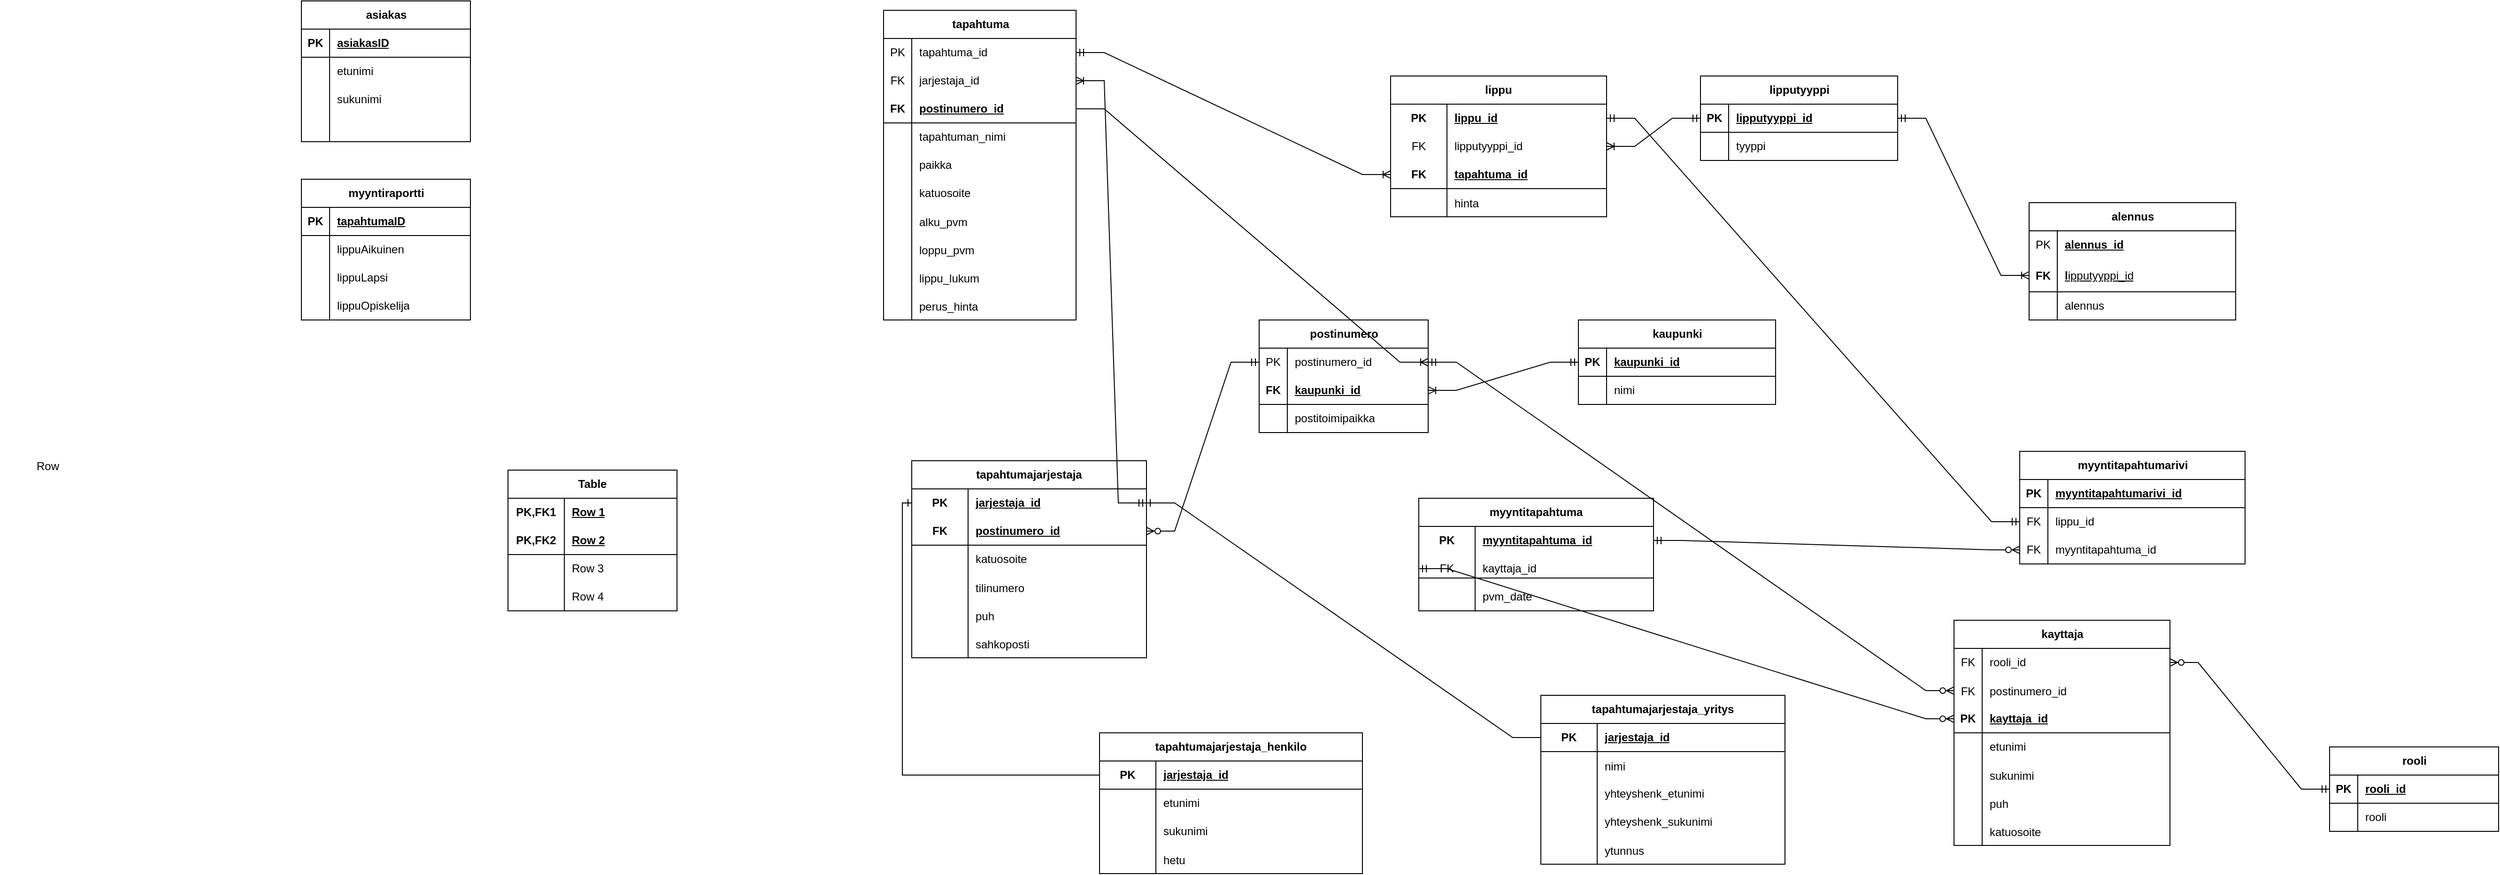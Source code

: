<mxfile version="23.0.2" type="device">
  <diagram name="Page-1" id="3divRd6uumMWWUISTpxd">
    <mxGraphModel dx="2872" dy="1395" grid="1" gridSize="10" guides="1" tooltips="1" connect="1" arrows="1" fold="1" page="1" pageScale="1" pageWidth="850" pageHeight="1100" math="0" shadow="0">
      <root>
        <mxCell id="0" />
        <mxCell id="1" parent="0" />
        <mxCell id="M20sg4fj1AHNiSFkCsXJ-82" value="tapahtuma" style="shape=table;startSize=30;container=1;collapsible=1;childLayout=tableLayout;fixedRows=1;rowLines=0;fontStyle=1;align=center;resizeLast=1;html=1;" parent="1" vertex="1">
          <mxGeometry x="670" y="70" width="205" height="330.0" as="geometry" />
        </mxCell>
        <mxCell id="M20sg4fj1AHNiSFkCsXJ-281" value="" style="shape=tableRow;horizontal=0;startSize=0;swimlaneHead=0;swimlaneBody=0;fillColor=none;collapsible=0;dropTarget=0;points=[[0,0.5],[1,0.5]];portConstraint=eastwest;top=0;left=0;right=0;bottom=0;" parent="M20sg4fj1AHNiSFkCsXJ-82" vertex="1">
          <mxGeometry y="30" width="205" height="30" as="geometry" />
        </mxCell>
        <mxCell id="M20sg4fj1AHNiSFkCsXJ-282" value="PK" style="shape=partialRectangle;connectable=0;fillColor=none;top=0;left=0;bottom=0;right=0;fontStyle=0;overflow=hidden;whiteSpace=wrap;html=1;" parent="M20sg4fj1AHNiSFkCsXJ-281" vertex="1">
          <mxGeometry width="30" height="30" as="geometry">
            <mxRectangle width="30" height="30" as="alternateBounds" />
          </mxGeometry>
        </mxCell>
        <mxCell id="M20sg4fj1AHNiSFkCsXJ-283" value="tapahtuma_id" style="shape=partialRectangle;connectable=0;fillColor=none;top=0;left=0;bottom=0;right=0;align=left;spacingLeft=6;fontStyle=0;overflow=hidden;whiteSpace=wrap;html=1;" parent="M20sg4fj1AHNiSFkCsXJ-281" vertex="1">
          <mxGeometry x="30" width="175" height="30" as="geometry">
            <mxRectangle width="175" height="30" as="alternateBounds" />
          </mxGeometry>
        </mxCell>
        <mxCell id="M20sg4fj1AHNiSFkCsXJ-379" value="" style="shape=tableRow;horizontal=0;startSize=0;swimlaneHead=0;swimlaneBody=0;fillColor=none;collapsible=0;dropTarget=0;points=[[0,0.5],[1,0.5]];portConstraint=eastwest;top=0;left=0;right=0;bottom=0;" parent="M20sg4fj1AHNiSFkCsXJ-82" vertex="1">
          <mxGeometry y="60" width="205" height="30" as="geometry" />
        </mxCell>
        <mxCell id="M20sg4fj1AHNiSFkCsXJ-380" value="FK" style="shape=partialRectangle;connectable=0;fillColor=none;top=0;left=0;bottom=0;right=0;fontStyle=0;overflow=hidden;whiteSpace=wrap;html=1;" parent="M20sg4fj1AHNiSFkCsXJ-379" vertex="1">
          <mxGeometry width="30" height="30" as="geometry">
            <mxRectangle width="30" height="30" as="alternateBounds" />
          </mxGeometry>
        </mxCell>
        <mxCell id="M20sg4fj1AHNiSFkCsXJ-381" value="jarjestaja_id" style="shape=partialRectangle;connectable=0;fillColor=none;top=0;left=0;bottom=0;right=0;align=left;spacingLeft=6;fontStyle=0;overflow=hidden;whiteSpace=wrap;html=1;" parent="M20sg4fj1AHNiSFkCsXJ-379" vertex="1">
          <mxGeometry x="30" width="175" height="30" as="geometry">
            <mxRectangle width="175" height="30" as="alternateBounds" />
          </mxGeometry>
        </mxCell>
        <mxCell id="M20sg4fj1AHNiSFkCsXJ-83" value="" style="shape=tableRow;horizontal=0;startSize=0;swimlaneHead=0;swimlaneBody=0;fillColor=none;collapsible=0;dropTarget=0;points=[[0,0.5],[1,0.5]];portConstraint=eastwest;top=0;left=0;right=0;bottom=1;" parent="M20sg4fj1AHNiSFkCsXJ-82" vertex="1">
          <mxGeometry y="90" width="205" height="30" as="geometry" />
        </mxCell>
        <mxCell id="M20sg4fj1AHNiSFkCsXJ-84" value="FK" style="shape=partialRectangle;connectable=0;fillColor=none;top=0;left=0;bottom=0;right=0;fontStyle=1;overflow=hidden;whiteSpace=wrap;html=1;" parent="M20sg4fj1AHNiSFkCsXJ-83" vertex="1">
          <mxGeometry width="30" height="30" as="geometry">
            <mxRectangle width="30" height="30" as="alternateBounds" />
          </mxGeometry>
        </mxCell>
        <mxCell id="M20sg4fj1AHNiSFkCsXJ-85" value="postinumero_id" style="shape=partialRectangle;connectable=0;fillColor=none;top=0;left=0;bottom=0;right=0;align=left;spacingLeft=6;fontStyle=5;overflow=hidden;whiteSpace=wrap;html=1;" parent="M20sg4fj1AHNiSFkCsXJ-83" vertex="1">
          <mxGeometry x="30" width="175" height="30" as="geometry">
            <mxRectangle width="175" height="30" as="alternateBounds" />
          </mxGeometry>
        </mxCell>
        <mxCell id="M20sg4fj1AHNiSFkCsXJ-92" value="" style="shape=tableRow;horizontal=0;startSize=0;swimlaneHead=0;swimlaneBody=0;fillColor=none;collapsible=0;dropTarget=0;points=[[0,0.5],[1,0.5]];portConstraint=eastwest;top=0;left=0;right=0;bottom=0;" parent="M20sg4fj1AHNiSFkCsXJ-82" vertex="1">
          <mxGeometry y="120" width="205" height="30" as="geometry" />
        </mxCell>
        <mxCell id="M20sg4fj1AHNiSFkCsXJ-93" value="" style="shape=partialRectangle;connectable=0;fillColor=none;top=0;left=0;bottom=0;right=0;editable=1;overflow=hidden;whiteSpace=wrap;html=1;" parent="M20sg4fj1AHNiSFkCsXJ-92" vertex="1">
          <mxGeometry width="30" height="30" as="geometry">
            <mxRectangle width="30" height="30" as="alternateBounds" />
          </mxGeometry>
        </mxCell>
        <mxCell id="M20sg4fj1AHNiSFkCsXJ-94" value="tapahtuman_nimi" style="shape=partialRectangle;connectable=0;fillColor=none;top=0;left=0;bottom=0;right=0;align=left;spacingLeft=6;overflow=hidden;whiteSpace=wrap;html=1;" parent="M20sg4fj1AHNiSFkCsXJ-92" vertex="1">
          <mxGeometry x="30" width="175" height="30" as="geometry">
            <mxRectangle width="175" height="30" as="alternateBounds" />
          </mxGeometry>
        </mxCell>
        <object label="" id="M20sg4fj1AHNiSFkCsXJ-89">
          <mxCell style="shape=tableRow;horizontal=0;startSize=0;swimlaneHead=0;swimlaneBody=0;fillColor=none;collapsible=0;dropTarget=0;points=[[0,0.5],[1,0.5]];portConstraint=eastwest;top=0;left=0;right=0;bottom=0;" parent="M20sg4fj1AHNiSFkCsXJ-82" vertex="1">
            <mxGeometry y="150" width="205" height="30" as="geometry" />
          </mxCell>
        </object>
        <mxCell id="M20sg4fj1AHNiSFkCsXJ-90" value="" style="shape=partialRectangle;connectable=0;fillColor=none;top=0;left=0;bottom=0;right=0;editable=1;overflow=hidden;whiteSpace=wrap;html=1;" parent="M20sg4fj1AHNiSFkCsXJ-89" vertex="1">
          <mxGeometry width="30" height="30" as="geometry">
            <mxRectangle width="30" height="30" as="alternateBounds" />
          </mxGeometry>
        </mxCell>
        <mxCell id="M20sg4fj1AHNiSFkCsXJ-91" value="paikka" style="shape=partialRectangle;connectable=0;fillColor=none;top=0;left=0;bottom=0;right=0;align=left;spacingLeft=6;overflow=hidden;whiteSpace=wrap;html=1;" parent="M20sg4fj1AHNiSFkCsXJ-89" vertex="1">
          <mxGeometry x="30" width="175" height="30" as="geometry">
            <mxRectangle width="175" height="30" as="alternateBounds" />
          </mxGeometry>
        </mxCell>
        <mxCell id="M20sg4fj1AHNiSFkCsXJ-86" value="" style="shape=tableRow;horizontal=0;startSize=0;swimlaneHead=0;swimlaneBody=0;fillColor=none;collapsible=0;dropTarget=0;points=[[0,0.5],[1,0.5]];portConstraint=eastwest;top=0;left=0;right=0;bottom=0;" parent="M20sg4fj1AHNiSFkCsXJ-82" vertex="1">
          <mxGeometry y="180" width="205" height="30" as="geometry" />
        </mxCell>
        <mxCell id="M20sg4fj1AHNiSFkCsXJ-87" value="" style="shape=partialRectangle;connectable=0;fillColor=none;top=0;left=0;bottom=0;right=0;editable=1;overflow=hidden;whiteSpace=wrap;html=1;" parent="M20sg4fj1AHNiSFkCsXJ-86" vertex="1">
          <mxGeometry width="30" height="30" as="geometry">
            <mxRectangle width="30" height="30" as="alternateBounds" />
          </mxGeometry>
        </mxCell>
        <mxCell id="M20sg4fj1AHNiSFkCsXJ-88" value="katuosoite" style="shape=partialRectangle;connectable=0;fillColor=none;top=0;left=0;bottom=0;right=0;align=left;spacingLeft=6;overflow=hidden;whiteSpace=wrap;html=1;" parent="M20sg4fj1AHNiSFkCsXJ-86" vertex="1">
          <mxGeometry x="30" width="175" height="30" as="geometry">
            <mxRectangle width="175" height="30" as="alternateBounds" />
          </mxGeometry>
        </mxCell>
        <mxCell id="M20sg4fj1AHNiSFkCsXJ-111" value="" style="shape=tableRow;horizontal=0;startSize=0;swimlaneHead=0;swimlaneBody=0;fillColor=none;collapsible=0;dropTarget=0;points=[[0,0.5],[1,0.5]];portConstraint=eastwest;top=0;left=0;right=0;bottom=0;" parent="M20sg4fj1AHNiSFkCsXJ-82" vertex="1">
          <mxGeometry y="210" width="205" height="30" as="geometry" />
        </mxCell>
        <mxCell id="M20sg4fj1AHNiSFkCsXJ-112" value="" style="shape=partialRectangle;connectable=0;fillColor=none;top=0;left=0;bottom=0;right=0;editable=1;overflow=hidden;" parent="M20sg4fj1AHNiSFkCsXJ-111" vertex="1">
          <mxGeometry width="30" height="30" as="geometry">
            <mxRectangle width="30" height="30" as="alternateBounds" />
          </mxGeometry>
        </mxCell>
        <mxCell id="M20sg4fj1AHNiSFkCsXJ-113" value="alku_pvm" style="shape=partialRectangle;connectable=0;fillColor=none;top=0;left=0;bottom=0;right=0;align=left;spacingLeft=6;overflow=hidden;" parent="M20sg4fj1AHNiSFkCsXJ-111" vertex="1">
          <mxGeometry x="30" width="175" height="30" as="geometry">
            <mxRectangle width="175" height="30" as="alternateBounds" />
          </mxGeometry>
        </mxCell>
        <mxCell id="M20sg4fj1AHNiSFkCsXJ-114" value="" style="shape=tableRow;horizontal=0;startSize=0;swimlaneHead=0;swimlaneBody=0;fillColor=none;collapsible=0;dropTarget=0;points=[[0,0.5],[1,0.5]];portConstraint=eastwest;top=0;left=0;right=0;bottom=0;" parent="M20sg4fj1AHNiSFkCsXJ-82" vertex="1">
          <mxGeometry y="240" width="205" height="30" as="geometry" />
        </mxCell>
        <mxCell id="M20sg4fj1AHNiSFkCsXJ-115" value="" style="shape=partialRectangle;connectable=0;fillColor=none;top=0;left=0;bottom=0;right=0;editable=1;overflow=hidden;" parent="M20sg4fj1AHNiSFkCsXJ-114" vertex="1">
          <mxGeometry width="30" height="30" as="geometry">
            <mxRectangle width="30" height="30" as="alternateBounds" />
          </mxGeometry>
        </mxCell>
        <mxCell id="M20sg4fj1AHNiSFkCsXJ-116" value="loppu_pvm" style="shape=partialRectangle;connectable=0;fillColor=none;top=0;left=0;bottom=0;right=0;align=left;spacingLeft=6;overflow=hidden;" parent="M20sg4fj1AHNiSFkCsXJ-114" vertex="1">
          <mxGeometry x="30" width="175" height="30" as="geometry">
            <mxRectangle width="175" height="30" as="alternateBounds" />
          </mxGeometry>
        </mxCell>
        <mxCell id="M20sg4fj1AHNiSFkCsXJ-117" value="" style="shape=tableRow;horizontal=0;startSize=0;swimlaneHead=0;swimlaneBody=0;fillColor=none;collapsible=0;dropTarget=0;points=[[0,0.5],[1,0.5]];portConstraint=eastwest;top=0;left=0;right=0;bottom=0;" parent="M20sg4fj1AHNiSFkCsXJ-82" vertex="1">
          <mxGeometry y="270" width="205" height="30" as="geometry" />
        </mxCell>
        <mxCell id="M20sg4fj1AHNiSFkCsXJ-118" value="" style="shape=partialRectangle;connectable=0;fillColor=none;top=0;left=0;bottom=0;right=0;editable=1;overflow=hidden;" parent="M20sg4fj1AHNiSFkCsXJ-117" vertex="1">
          <mxGeometry width="30" height="30" as="geometry">
            <mxRectangle width="30" height="30" as="alternateBounds" />
          </mxGeometry>
        </mxCell>
        <mxCell id="M20sg4fj1AHNiSFkCsXJ-119" value="lippu_lukum" style="shape=partialRectangle;connectable=0;fillColor=none;top=0;left=0;bottom=0;right=0;align=left;spacingLeft=6;overflow=hidden;" parent="M20sg4fj1AHNiSFkCsXJ-117" vertex="1">
          <mxGeometry x="30" width="175" height="30" as="geometry">
            <mxRectangle width="175" height="30" as="alternateBounds" />
          </mxGeometry>
        </mxCell>
        <mxCell id="M20sg4fj1AHNiSFkCsXJ-219" value="" style="shape=tableRow;horizontal=0;startSize=0;swimlaneHead=0;swimlaneBody=0;fillColor=none;collapsible=0;dropTarget=0;points=[[0,0.5],[1,0.5]];portConstraint=eastwest;top=0;left=0;right=0;bottom=0;" parent="M20sg4fj1AHNiSFkCsXJ-82" vertex="1">
          <mxGeometry y="300" width="205" height="30" as="geometry" />
        </mxCell>
        <mxCell id="M20sg4fj1AHNiSFkCsXJ-220" value="" style="shape=partialRectangle;connectable=0;fillColor=none;top=0;left=0;bottom=0;right=0;editable=1;overflow=hidden;" parent="M20sg4fj1AHNiSFkCsXJ-219" vertex="1">
          <mxGeometry width="30" height="30" as="geometry">
            <mxRectangle width="30" height="30" as="alternateBounds" />
          </mxGeometry>
        </mxCell>
        <mxCell id="M20sg4fj1AHNiSFkCsXJ-221" value="perus_hinta" style="shape=partialRectangle;connectable=0;fillColor=none;top=0;left=0;bottom=0;right=0;align=left;spacingLeft=6;overflow=hidden;" parent="M20sg4fj1AHNiSFkCsXJ-219" vertex="1">
          <mxGeometry x="30" width="175" height="30" as="geometry">
            <mxRectangle width="175" height="30" as="alternateBounds" />
          </mxGeometry>
        </mxCell>
        <mxCell id="M20sg4fj1AHNiSFkCsXJ-120" value="asiakas" style="shape=table;startSize=30;container=1;collapsible=1;childLayout=tableLayout;fixedRows=1;rowLines=0;fontStyle=1;align=center;resizeLast=1;html=1;" parent="1" vertex="1">
          <mxGeometry x="50" y="60" width="180" height="150" as="geometry" />
        </mxCell>
        <mxCell id="M20sg4fj1AHNiSFkCsXJ-121" value="" style="shape=tableRow;horizontal=0;startSize=0;swimlaneHead=0;swimlaneBody=0;fillColor=none;collapsible=0;dropTarget=0;points=[[0,0.5],[1,0.5]];portConstraint=eastwest;top=0;left=0;right=0;bottom=1;" parent="M20sg4fj1AHNiSFkCsXJ-120" vertex="1">
          <mxGeometry y="30" width="180" height="30" as="geometry" />
        </mxCell>
        <mxCell id="M20sg4fj1AHNiSFkCsXJ-122" value="PK" style="shape=partialRectangle;connectable=0;fillColor=none;top=0;left=0;bottom=0;right=0;fontStyle=1;overflow=hidden;whiteSpace=wrap;html=1;" parent="M20sg4fj1AHNiSFkCsXJ-121" vertex="1">
          <mxGeometry width="30" height="30" as="geometry">
            <mxRectangle width="30" height="30" as="alternateBounds" />
          </mxGeometry>
        </mxCell>
        <mxCell id="M20sg4fj1AHNiSFkCsXJ-123" value="asiakasID" style="shape=partialRectangle;connectable=0;fillColor=none;top=0;left=0;bottom=0;right=0;align=left;spacingLeft=6;fontStyle=5;overflow=hidden;whiteSpace=wrap;html=1;" parent="M20sg4fj1AHNiSFkCsXJ-121" vertex="1">
          <mxGeometry x="30" width="150" height="30" as="geometry">
            <mxRectangle width="150" height="30" as="alternateBounds" />
          </mxGeometry>
        </mxCell>
        <mxCell id="M20sg4fj1AHNiSFkCsXJ-124" value="" style="shape=tableRow;horizontal=0;startSize=0;swimlaneHead=0;swimlaneBody=0;fillColor=none;collapsible=0;dropTarget=0;points=[[0,0.5],[1,0.5]];portConstraint=eastwest;top=0;left=0;right=0;bottom=0;" parent="M20sg4fj1AHNiSFkCsXJ-120" vertex="1">
          <mxGeometry y="60" width="180" height="30" as="geometry" />
        </mxCell>
        <mxCell id="M20sg4fj1AHNiSFkCsXJ-125" value="" style="shape=partialRectangle;connectable=0;fillColor=none;top=0;left=0;bottom=0;right=0;editable=1;overflow=hidden;whiteSpace=wrap;html=1;" parent="M20sg4fj1AHNiSFkCsXJ-124" vertex="1">
          <mxGeometry width="30" height="30" as="geometry">
            <mxRectangle width="30" height="30" as="alternateBounds" />
          </mxGeometry>
        </mxCell>
        <mxCell id="M20sg4fj1AHNiSFkCsXJ-126" value="etunimi" style="shape=partialRectangle;connectable=0;fillColor=none;top=0;left=0;bottom=0;right=0;align=left;spacingLeft=6;overflow=hidden;whiteSpace=wrap;html=1;" parent="M20sg4fj1AHNiSFkCsXJ-124" vertex="1">
          <mxGeometry x="30" width="150" height="30" as="geometry">
            <mxRectangle width="150" height="30" as="alternateBounds" />
          </mxGeometry>
        </mxCell>
        <mxCell id="M20sg4fj1AHNiSFkCsXJ-127" value="" style="shape=tableRow;horizontal=0;startSize=0;swimlaneHead=0;swimlaneBody=0;fillColor=none;collapsible=0;dropTarget=0;points=[[0,0.5],[1,0.5]];portConstraint=eastwest;top=0;left=0;right=0;bottom=0;" parent="M20sg4fj1AHNiSFkCsXJ-120" vertex="1">
          <mxGeometry y="90" width="180" height="30" as="geometry" />
        </mxCell>
        <mxCell id="M20sg4fj1AHNiSFkCsXJ-128" value="" style="shape=partialRectangle;connectable=0;fillColor=none;top=0;left=0;bottom=0;right=0;editable=1;overflow=hidden;whiteSpace=wrap;html=1;" parent="M20sg4fj1AHNiSFkCsXJ-127" vertex="1">
          <mxGeometry width="30" height="30" as="geometry">
            <mxRectangle width="30" height="30" as="alternateBounds" />
          </mxGeometry>
        </mxCell>
        <mxCell id="M20sg4fj1AHNiSFkCsXJ-129" value="sukunimi" style="shape=partialRectangle;connectable=0;fillColor=none;top=0;left=0;bottom=0;right=0;align=left;spacingLeft=6;overflow=hidden;whiteSpace=wrap;html=1;" parent="M20sg4fj1AHNiSFkCsXJ-127" vertex="1">
          <mxGeometry x="30" width="150" height="30" as="geometry">
            <mxRectangle width="150" height="30" as="alternateBounds" />
          </mxGeometry>
        </mxCell>
        <mxCell id="M20sg4fj1AHNiSFkCsXJ-130" value="" style="shape=tableRow;horizontal=0;startSize=0;swimlaneHead=0;swimlaneBody=0;fillColor=none;collapsible=0;dropTarget=0;points=[[0,0.5],[1,0.5]];portConstraint=eastwest;top=0;left=0;right=0;bottom=0;" parent="M20sg4fj1AHNiSFkCsXJ-120" vertex="1">
          <mxGeometry y="120" width="180" height="30" as="geometry" />
        </mxCell>
        <mxCell id="M20sg4fj1AHNiSFkCsXJ-131" value="" style="shape=partialRectangle;connectable=0;fillColor=none;top=0;left=0;bottom=0;right=0;editable=1;overflow=hidden;whiteSpace=wrap;html=1;" parent="M20sg4fj1AHNiSFkCsXJ-130" vertex="1">
          <mxGeometry width="30" height="30" as="geometry">
            <mxRectangle width="30" height="30" as="alternateBounds" />
          </mxGeometry>
        </mxCell>
        <mxCell id="M20sg4fj1AHNiSFkCsXJ-132" value="" style="shape=partialRectangle;connectable=0;fillColor=none;top=0;left=0;bottom=0;right=0;align=left;spacingLeft=6;overflow=hidden;whiteSpace=wrap;html=1;" parent="M20sg4fj1AHNiSFkCsXJ-130" vertex="1">
          <mxGeometry x="30" width="150" height="30" as="geometry">
            <mxRectangle width="150" height="30" as="alternateBounds" />
          </mxGeometry>
        </mxCell>
        <mxCell id="M20sg4fj1AHNiSFkCsXJ-168" value="myyntiraportti" style="shape=table;startSize=30;container=1;collapsible=1;childLayout=tableLayout;fixedRows=1;rowLines=0;fontStyle=1;align=center;resizeLast=1;html=1;" parent="1" vertex="1">
          <mxGeometry x="50" y="250" width="180" height="150" as="geometry" />
        </mxCell>
        <mxCell id="M20sg4fj1AHNiSFkCsXJ-169" value="" style="shape=tableRow;horizontal=0;startSize=0;swimlaneHead=0;swimlaneBody=0;fillColor=none;collapsible=0;dropTarget=0;points=[[0,0.5],[1,0.5]];portConstraint=eastwest;top=0;left=0;right=0;bottom=1;" parent="M20sg4fj1AHNiSFkCsXJ-168" vertex="1">
          <mxGeometry y="30" width="180" height="30" as="geometry" />
        </mxCell>
        <mxCell id="M20sg4fj1AHNiSFkCsXJ-170" value="PK" style="shape=partialRectangle;connectable=0;fillColor=none;top=0;left=0;bottom=0;right=0;fontStyle=1;overflow=hidden;whiteSpace=wrap;html=1;" parent="M20sg4fj1AHNiSFkCsXJ-169" vertex="1">
          <mxGeometry width="30" height="30" as="geometry">
            <mxRectangle width="30" height="30" as="alternateBounds" />
          </mxGeometry>
        </mxCell>
        <mxCell id="M20sg4fj1AHNiSFkCsXJ-171" value="tapahtumaID" style="shape=partialRectangle;connectable=0;fillColor=none;top=0;left=0;bottom=0;right=0;align=left;spacingLeft=6;fontStyle=5;overflow=hidden;whiteSpace=wrap;html=1;" parent="M20sg4fj1AHNiSFkCsXJ-169" vertex="1">
          <mxGeometry x="30" width="150" height="30" as="geometry">
            <mxRectangle width="150" height="30" as="alternateBounds" />
          </mxGeometry>
        </mxCell>
        <mxCell id="M20sg4fj1AHNiSFkCsXJ-172" value="" style="shape=tableRow;horizontal=0;startSize=0;swimlaneHead=0;swimlaneBody=0;fillColor=none;collapsible=0;dropTarget=0;points=[[0,0.5],[1,0.5]];portConstraint=eastwest;top=0;left=0;right=0;bottom=0;" parent="M20sg4fj1AHNiSFkCsXJ-168" vertex="1">
          <mxGeometry y="60" width="180" height="30" as="geometry" />
        </mxCell>
        <mxCell id="M20sg4fj1AHNiSFkCsXJ-173" value="" style="shape=partialRectangle;connectable=0;fillColor=none;top=0;left=0;bottom=0;right=0;editable=1;overflow=hidden;whiteSpace=wrap;html=1;" parent="M20sg4fj1AHNiSFkCsXJ-172" vertex="1">
          <mxGeometry width="30" height="30" as="geometry">
            <mxRectangle width="30" height="30" as="alternateBounds" />
          </mxGeometry>
        </mxCell>
        <mxCell id="M20sg4fj1AHNiSFkCsXJ-174" value="lippuAikuinen" style="shape=partialRectangle;connectable=0;fillColor=none;top=0;left=0;bottom=0;right=0;align=left;spacingLeft=6;overflow=hidden;whiteSpace=wrap;html=1;" parent="M20sg4fj1AHNiSFkCsXJ-172" vertex="1">
          <mxGeometry x="30" width="150" height="30" as="geometry">
            <mxRectangle width="150" height="30" as="alternateBounds" />
          </mxGeometry>
        </mxCell>
        <mxCell id="M20sg4fj1AHNiSFkCsXJ-175" value="" style="shape=tableRow;horizontal=0;startSize=0;swimlaneHead=0;swimlaneBody=0;fillColor=none;collapsible=0;dropTarget=0;points=[[0,0.5],[1,0.5]];portConstraint=eastwest;top=0;left=0;right=0;bottom=0;" parent="M20sg4fj1AHNiSFkCsXJ-168" vertex="1">
          <mxGeometry y="90" width="180" height="30" as="geometry" />
        </mxCell>
        <mxCell id="M20sg4fj1AHNiSFkCsXJ-176" value="" style="shape=partialRectangle;connectable=0;fillColor=none;top=0;left=0;bottom=0;right=0;editable=1;overflow=hidden;whiteSpace=wrap;html=1;" parent="M20sg4fj1AHNiSFkCsXJ-175" vertex="1">
          <mxGeometry width="30" height="30" as="geometry">
            <mxRectangle width="30" height="30" as="alternateBounds" />
          </mxGeometry>
        </mxCell>
        <mxCell id="M20sg4fj1AHNiSFkCsXJ-177" value="lippuLapsi" style="shape=partialRectangle;connectable=0;fillColor=none;top=0;left=0;bottom=0;right=0;align=left;spacingLeft=6;overflow=hidden;whiteSpace=wrap;html=1;" parent="M20sg4fj1AHNiSFkCsXJ-175" vertex="1">
          <mxGeometry x="30" width="150" height="30" as="geometry">
            <mxRectangle width="150" height="30" as="alternateBounds" />
          </mxGeometry>
        </mxCell>
        <mxCell id="M20sg4fj1AHNiSFkCsXJ-178" value="" style="shape=tableRow;horizontal=0;startSize=0;swimlaneHead=0;swimlaneBody=0;fillColor=none;collapsible=0;dropTarget=0;points=[[0,0.5],[1,0.5]];portConstraint=eastwest;top=0;left=0;right=0;bottom=0;" parent="M20sg4fj1AHNiSFkCsXJ-168" vertex="1">
          <mxGeometry y="120" width="180" height="30" as="geometry" />
        </mxCell>
        <mxCell id="M20sg4fj1AHNiSFkCsXJ-179" value="" style="shape=partialRectangle;connectable=0;fillColor=none;top=0;left=0;bottom=0;right=0;editable=1;overflow=hidden;whiteSpace=wrap;html=1;" parent="M20sg4fj1AHNiSFkCsXJ-178" vertex="1">
          <mxGeometry width="30" height="30" as="geometry">
            <mxRectangle width="30" height="30" as="alternateBounds" />
          </mxGeometry>
        </mxCell>
        <mxCell id="M20sg4fj1AHNiSFkCsXJ-180" value="lippuOpiskelija" style="shape=partialRectangle;connectable=0;fillColor=none;top=0;left=0;bottom=0;right=0;align=left;spacingLeft=6;overflow=hidden;whiteSpace=wrap;html=1;" parent="M20sg4fj1AHNiSFkCsXJ-178" vertex="1">
          <mxGeometry x="30" width="150" height="30" as="geometry">
            <mxRectangle width="150" height="30" as="alternateBounds" />
          </mxGeometry>
        </mxCell>
        <mxCell id="M20sg4fj1AHNiSFkCsXJ-95" value="lippu" style="shape=table;startSize=30;container=1;collapsible=1;childLayout=tableLayout;fixedRows=1;rowLines=0;fontStyle=1;align=center;resizeLast=1;html=1;whiteSpace=wrap;" parent="1" vertex="1">
          <mxGeometry x="1210" y="140" width="230" height="150.0" as="geometry" />
        </mxCell>
        <mxCell id="M20sg4fj1AHNiSFkCsXJ-96" value="" style="shape=tableRow;horizontal=0;startSize=0;swimlaneHead=0;swimlaneBody=0;fillColor=none;collapsible=0;dropTarget=0;points=[[0,0.5],[1,0.5]];portConstraint=eastwest;top=0;left=0;right=0;bottom=0;html=1;" parent="M20sg4fj1AHNiSFkCsXJ-95" vertex="1">
          <mxGeometry y="30" width="230" height="30" as="geometry" />
        </mxCell>
        <mxCell id="M20sg4fj1AHNiSFkCsXJ-97" value="PK" style="shape=partialRectangle;connectable=0;fillColor=none;top=0;left=0;bottom=0;right=0;fontStyle=1;overflow=hidden;html=1;whiteSpace=wrap;" parent="M20sg4fj1AHNiSFkCsXJ-96" vertex="1">
          <mxGeometry width="60" height="30" as="geometry">
            <mxRectangle width="60" height="30" as="alternateBounds" />
          </mxGeometry>
        </mxCell>
        <mxCell id="M20sg4fj1AHNiSFkCsXJ-98" value="lippu_id" style="shape=partialRectangle;connectable=0;fillColor=none;top=0;left=0;bottom=0;right=0;align=left;spacingLeft=6;fontStyle=5;overflow=hidden;html=1;whiteSpace=wrap;" parent="M20sg4fj1AHNiSFkCsXJ-96" vertex="1">
          <mxGeometry x="60" width="170" height="30" as="geometry">
            <mxRectangle width="170" height="30" as="alternateBounds" />
          </mxGeometry>
        </mxCell>
        <mxCell id="M20sg4fj1AHNiSFkCsXJ-245" value="" style="shape=tableRow;horizontal=0;startSize=0;swimlaneHead=0;swimlaneBody=0;fillColor=none;collapsible=0;dropTarget=0;points=[[0,0.5],[1,0.5]];portConstraint=eastwest;top=0;left=0;right=0;bottom=0;" parent="M20sg4fj1AHNiSFkCsXJ-95" vertex="1">
          <mxGeometry y="60" width="230" height="30" as="geometry" />
        </mxCell>
        <mxCell id="M20sg4fj1AHNiSFkCsXJ-246" value="FK" style="shape=partialRectangle;connectable=0;fillColor=none;top=0;left=0;bottom=0;right=0;fontStyle=0;overflow=hidden;whiteSpace=wrap;html=1;" parent="M20sg4fj1AHNiSFkCsXJ-245" vertex="1">
          <mxGeometry width="60" height="30" as="geometry">
            <mxRectangle width="60" height="30" as="alternateBounds" />
          </mxGeometry>
        </mxCell>
        <mxCell id="M20sg4fj1AHNiSFkCsXJ-247" value="lipputyyppi_id" style="shape=partialRectangle;connectable=0;fillColor=none;top=0;left=0;bottom=0;right=0;align=left;spacingLeft=6;fontStyle=0;overflow=hidden;whiteSpace=wrap;html=1;" parent="M20sg4fj1AHNiSFkCsXJ-245" vertex="1">
          <mxGeometry x="60" width="170" height="30" as="geometry">
            <mxRectangle width="170" height="30" as="alternateBounds" />
          </mxGeometry>
        </mxCell>
        <mxCell id="M20sg4fj1AHNiSFkCsXJ-99" value="" style="shape=tableRow;horizontal=0;startSize=0;swimlaneHead=0;swimlaneBody=0;fillColor=none;collapsible=0;dropTarget=0;points=[[0,0.5],[1,0.5]];portConstraint=eastwest;top=0;left=0;right=0;bottom=1;html=1;" parent="M20sg4fj1AHNiSFkCsXJ-95" vertex="1">
          <mxGeometry y="90" width="230" height="30" as="geometry" />
        </mxCell>
        <mxCell id="M20sg4fj1AHNiSFkCsXJ-100" value="FK" style="shape=partialRectangle;connectable=0;fillColor=none;top=0;left=0;bottom=0;right=0;fontStyle=1;overflow=hidden;html=1;whiteSpace=wrap;" parent="M20sg4fj1AHNiSFkCsXJ-99" vertex="1">
          <mxGeometry width="60" height="30" as="geometry">
            <mxRectangle width="60" height="30" as="alternateBounds" />
          </mxGeometry>
        </mxCell>
        <mxCell id="M20sg4fj1AHNiSFkCsXJ-101" value="tapahtuma_id" style="shape=partialRectangle;connectable=0;fillColor=none;top=0;left=0;bottom=0;right=0;align=left;spacingLeft=6;fontStyle=5;overflow=hidden;html=1;whiteSpace=wrap;" parent="M20sg4fj1AHNiSFkCsXJ-99" vertex="1">
          <mxGeometry x="60" width="170" height="30" as="geometry">
            <mxRectangle width="170" height="30" as="alternateBounds" />
          </mxGeometry>
        </mxCell>
        <mxCell id="M20sg4fj1AHNiSFkCsXJ-152" value="" style="shape=tableRow;horizontal=0;startSize=0;swimlaneHead=0;swimlaneBody=0;fillColor=none;collapsible=0;dropTarget=0;points=[[0,0.5],[1,0.5]];portConstraint=eastwest;top=0;left=0;right=0;bottom=0;" parent="M20sg4fj1AHNiSFkCsXJ-95" vertex="1">
          <mxGeometry y="120" width="230" height="30" as="geometry" />
        </mxCell>
        <mxCell id="M20sg4fj1AHNiSFkCsXJ-153" value="" style="shape=partialRectangle;connectable=0;fillColor=none;top=0;left=0;bottom=0;right=0;editable=1;overflow=hidden;" parent="M20sg4fj1AHNiSFkCsXJ-152" vertex="1">
          <mxGeometry width="60" height="30" as="geometry">
            <mxRectangle width="60" height="30" as="alternateBounds" />
          </mxGeometry>
        </mxCell>
        <mxCell id="M20sg4fj1AHNiSFkCsXJ-154" value="hinta" style="shape=partialRectangle;connectable=0;fillColor=none;top=0;left=0;bottom=0;right=0;align=left;spacingLeft=6;overflow=hidden;" parent="M20sg4fj1AHNiSFkCsXJ-152" vertex="1">
          <mxGeometry x="60" width="170" height="30" as="geometry">
            <mxRectangle width="170" height="30" as="alternateBounds" />
          </mxGeometry>
        </mxCell>
        <mxCell id="M20sg4fj1AHNiSFkCsXJ-190" value="Table" style="shape=table;startSize=30;container=1;collapsible=1;childLayout=tableLayout;fixedRows=1;rowLines=0;fontStyle=1;align=center;resizeLast=1;html=1;whiteSpace=wrap;" parent="1" vertex="1">
          <mxGeometry x="270" y="560" width="180" height="150" as="geometry" />
        </mxCell>
        <mxCell id="M20sg4fj1AHNiSFkCsXJ-191" value="" style="shape=tableRow;horizontal=0;startSize=0;swimlaneHead=0;swimlaneBody=0;fillColor=none;collapsible=0;dropTarget=0;points=[[0,0.5],[1,0.5]];portConstraint=eastwest;top=0;left=0;right=0;bottom=0;html=1;" parent="M20sg4fj1AHNiSFkCsXJ-190" vertex="1">
          <mxGeometry y="30" width="180" height="30" as="geometry" />
        </mxCell>
        <mxCell id="M20sg4fj1AHNiSFkCsXJ-192" value="PK,FK1" style="shape=partialRectangle;connectable=0;fillColor=none;top=0;left=0;bottom=0;right=0;fontStyle=1;overflow=hidden;html=1;whiteSpace=wrap;" parent="M20sg4fj1AHNiSFkCsXJ-191" vertex="1">
          <mxGeometry width="60" height="30" as="geometry">
            <mxRectangle width="60" height="30" as="alternateBounds" />
          </mxGeometry>
        </mxCell>
        <mxCell id="M20sg4fj1AHNiSFkCsXJ-193" value="Row 1" style="shape=partialRectangle;connectable=0;fillColor=none;top=0;left=0;bottom=0;right=0;align=left;spacingLeft=6;fontStyle=5;overflow=hidden;html=1;whiteSpace=wrap;" parent="M20sg4fj1AHNiSFkCsXJ-191" vertex="1">
          <mxGeometry x="60" width="120" height="30" as="geometry">
            <mxRectangle width="120" height="30" as="alternateBounds" />
          </mxGeometry>
        </mxCell>
        <mxCell id="M20sg4fj1AHNiSFkCsXJ-194" value="" style="shape=tableRow;horizontal=0;startSize=0;swimlaneHead=0;swimlaneBody=0;fillColor=none;collapsible=0;dropTarget=0;points=[[0,0.5],[1,0.5]];portConstraint=eastwest;top=0;left=0;right=0;bottom=1;html=1;" parent="M20sg4fj1AHNiSFkCsXJ-190" vertex="1">
          <mxGeometry y="60" width="180" height="30" as="geometry" />
        </mxCell>
        <mxCell id="M20sg4fj1AHNiSFkCsXJ-195" value="PK,FK2" style="shape=partialRectangle;connectable=0;fillColor=none;top=0;left=0;bottom=0;right=0;fontStyle=1;overflow=hidden;html=1;whiteSpace=wrap;" parent="M20sg4fj1AHNiSFkCsXJ-194" vertex="1">
          <mxGeometry width="60" height="30" as="geometry">
            <mxRectangle width="60" height="30" as="alternateBounds" />
          </mxGeometry>
        </mxCell>
        <mxCell id="M20sg4fj1AHNiSFkCsXJ-196" value="Row 2" style="shape=partialRectangle;connectable=0;fillColor=none;top=0;left=0;bottom=0;right=0;align=left;spacingLeft=6;fontStyle=5;overflow=hidden;html=1;whiteSpace=wrap;" parent="M20sg4fj1AHNiSFkCsXJ-194" vertex="1">
          <mxGeometry x="60" width="120" height="30" as="geometry">
            <mxRectangle width="120" height="30" as="alternateBounds" />
          </mxGeometry>
        </mxCell>
        <mxCell id="M20sg4fj1AHNiSFkCsXJ-197" value="" style="shape=tableRow;horizontal=0;startSize=0;swimlaneHead=0;swimlaneBody=0;fillColor=none;collapsible=0;dropTarget=0;points=[[0,0.5],[1,0.5]];portConstraint=eastwest;top=0;left=0;right=0;bottom=0;html=1;" parent="M20sg4fj1AHNiSFkCsXJ-190" vertex="1">
          <mxGeometry y="90" width="180" height="30" as="geometry" />
        </mxCell>
        <mxCell id="M20sg4fj1AHNiSFkCsXJ-198" value="" style="shape=partialRectangle;connectable=0;fillColor=none;top=0;left=0;bottom=0;right=0;editable=1;overflow=hidden;html=1;whiteSpace=wrap;" parent="M20sg4fj1AHNiSFkCsXJ-197" vertex="1">
          <mxGeometry width="60" height="30" as="geometry">
            <mxRectangle width="60" height="30" as="alternateBounds" />
          </mxGeometry>
        </mxCell>
        <mxCell id="M20sg4fj1AHNiSFkCsXJ-199" value="Row 3" style="shape=partialRectangle;connectable=0;fillColor=none;top=0;left=0;bottom=0;right=0;align=left;spacingLeft=6;overflow=hidden;html=1;whiteSpace=wrap;" parent="M20sg4fj1AHNiSFkCsXJ-197" vertex="1">
          <mxGeometry x="60" width="120" height="30" as="geometry">
            <mxRectangle width="120" height="30" as="alternateBounds" />
          </mxGeometry>
        </mxCell>
        <mxCell id="M20sg4fj1AHNiSFkCsXJ-200" value="" style="shape=tableRow;horizontal=0;startSize=0;swimlaneHead=0;swimlaneBody=0;fillColor=none;collapsible=0;dropTarget=0;points=[[0,0.5],[1,0.5]];portConstraint=eastwest;top=0;left=0;right=0;bottom=0;html=1;" parent="M20sg4fj1AHNiSFkCsXJ-190" vertex="1">
          <mxGeometry y="120" width="180" height="30" as="geometry" />
        </mxCell>
        <mxCell id="M20sg4fj1AHNiSFkCsXJ-201" value="" style="shape=partialRectangle;connectable=0;fillColor=none;top=0;left=0;bottom=0;right=0;editable=1;overflow=hidden;html=1;whiteSpace=wrap;" parent="M20sg4fj1AHNiSFkCsXJ-200" vertex="1">
          <mxGeometry width="60" height="30" as="geometry">
            <mxRectangle width="60" height="30" as="alternateBounds" />
          </mxGeometry>
        </mxCell>
        <mxCell id="M20sg4fj1AHNiSFkCsXJ-202" value="Row 4" style="shape=partialRectangle;connectable=0;fillColor=none;top=0;left=0;bottom=0;right=0;align=left;spacingLeft=6;overflow=hidden;html=1;whiteSpace=wrap;" parent="M20sg4fj1AHNiSFkCsXJ-200" vertex="1">
          <mxGeometry x="60" width="120" height="30" as="geometry">
            <mxRectangle width="120" height="30" as="alternateBounds" />
          </mxGeometry>
        </mxCell>
        <mxCell id="M20sg4fj1AHNiSFkCsXJ-203" value="lipputyyppi" style="shape=table;startSize=30;container=1;collapsible=1;childLayout=tableLayout;fixedRows=1;rowLines=0;fontStyle=1;align=center;resizeLast=1;html=1;" parent="1" vertex="1">
          <mxGeometry x="1540" y="140" width="210" height="90" as="geometry" />
        </mxCell>
        <mxCell id="M20sg4fj1AHNiSFkCsXJ-204" value="" style="shape=tableRow;horizontal=0;startSize=0;swimlaneHead=0;swimlaneBody=0;fillColor=none;collapsible=0;dropTarget=0;points=[[0,0.5],[1,0.5]];portConstraint=eastwest;top=0;left=0;right=0;bottom=1;" parent="M20sg4fj1AHNiSFkCsXJ-203" vertex="1">
          <mxGeometry y="30" width="210" height="30" as="geometry" />
        </mxCell>
        <mxCell id="M20sg4fj1AHNiSFkCsXJ-205" value="PK" style="shape=partialRectangle;connectable=0;fillColor=none;top=0;left=0;bottom=0;right=0;fontStyle=1;overflow=hidden;whiteSpace=wrap;html=1;" parent="M20sg4fj1AHNiSFkCsXJ-204" vertex="1">
          <mxGeometry width="30" height="30" as="geometry">
            <mxRectangle width="30" height="30" as="alternateBounds" />
          </mxGeometry>
        </mxCell>
        <mxCell id="M20sg4fj1AHNiSFkCsXJ-206" value="lipputyyppi_id" style="shape=partialRectangle;connectable=0;fillColor=none;top=0;left=0;bottom=0;right=0;align=left;spacingLeft=6;fontStyle=5;overflow=hidden;whiteSpace=wrap;html=1;" parent="M20sg4fj1AHNiSFkCsXJ-204" vertex="1">
          <mxGeometry x="30" width="180" height="30" as="geometry">
            <mxRectangle width="180" height="30" as="alternateBounds" />
          </mxGeometry>
        </mxCell>
        <mxCell id="M20sg4fj1AHNiSFkCsXJ-207" value="" style="shape=tableRow;horizontal=0;startSize=0;swimlaneHead=0;swimlaneBody=0;fillColor=none;collapsible=0;dropTarget=0;points=[[0,0.5],[1,0.5]];portConstraint=eastwest;top=0;left=0;right=0;bottom=0;" parent="M20sg4fj1AHNiSFkCsXJ-203" vertex="1">
          <mxGeometry y="60" width="210" height="30" as="geometry" />
        </mxCell>
        <mxCell id="M20sg4fj1AHNiSFkCsXJ-208" value="" style="shape=partialRectangle;connectable=0;fillColor=none;top=0;left=0;bottom=0;right=0;editable=1;overflow=hidden;whiteSpace=wrap;html=1;" parent="M20sg4fj1AHNiSFkCsXJ-207" vertex="1">
          <mxGeometry width="30" height="30" as="geometry">
            <mxRectangle width="30" height="30" as="alternateBounds" />
          </mxGeometry>
        </mxCell>
        <mxCell id="M20sg4fj1AHNiSFkCsXJ-209" value="tyyppi" style="shape=partialRectangle;connectable=0;fillColor=none;top=0;left=0;bottom=0;right=0;align=left;spacingLeft=6;overflow=hidden;whiteSpace=wrap;html=1;" parent="M20sg4fj1AHNiSFkCsXJ-207" vertex="1">
          <mxGeometry x="30" width="180" height="30" as="geometry">
            <mxRectangle width="180" height="30" as="alternateBounds" />
          </mxGeometry>
        </mxCell>
        <mxCell id="M20sg4fj1AHNiSFkCsXJ-222" value="alennus" style="shape=table;startSize=30;container=1;collapsible=1;childLayout=tableLayout;fixedRows=1;rowLines=0;fontStyle=1;align=center;resizeLast=1;html=1;" parent="1" vertex="1">
          <mxGeometry x="1890" y="275" width="220" height="125" as="geometry" />
        </mxCell>
        <mxCell id="M20sg4fj1AHNiSFkCsXJ-242" value="" style="shape=tableRow;horizontal=0;startSize=0;swimlaneHead=0;swimlaneBody=0;fillColor=none;collapsible=0;dropTarget=0;points=[[0,0.5],[1,0.5]];portConstraint=eastwest;top=0;left=0;right=0;bottom=0;" parent="M20sg4fj1AHNiSFkCsXJ-222" vertex="1">
          <mxGeometry y="30" width="220" height="30" as="geometry" />
        </mxCell>
        <mxCell id="M20sg4fj1AHNiSFkCsXJ-243" value="PK" style="shape=partialRectangle;connectable=0;fillColor=none;top=0;left=0;bottom=0;right=0;fontStyle=0;overflow=hidden;whiteSpace=wrap;html=1;" parent="M20sg4fj1AHNiSFkCsXJ-242" vertex="1">
          <mxGeometry width="30" height="30" as="geometry">
            <mxRectangle width="30" height="30" as="alternateBounds" />
          </mxGeometry>
        </mxCell>
        <mxCell id="M20sg4fj1AHNiSFkCsXJ-244" value="&lt;b&gt;&lt;u&gt;alennus_id&lt;/u&gt;&lt;/b&gt;" style="shape=partialRectangle;connectable=0;fillColor=none;top=0;left=0;bottom=0;right=0;align=left;spacingLeft=6;fontStyle=0;overflow=hidden;whiteSpace=wrap;html=1;" parent="M20sg4fj1AHNiSFkCsXJ-242" vertex="1">
          <mxGeometry x="30" width="190" height="30" as="geometry">
            <mxRectangle width="190" height="30" as="alternateBounds" />
          </mxGeometry>
        </mxCell>
        <mxCell id="M20sg4fj1AHNiSFkCsXJ-223" value="" style="shape=tableRow;horizontal=0;startSize=0;swimlaneHead=0;swimlaneBody=0;fillColor=none;collapsible=0;dropTarget=0;points=[[0,0.5],[1,0.5]];portConstraint=eastwest;top=0;left=0;right=0;bottom=1;" parent="M20sg4fj1AHNiSFkCsXJ-222" vertex="1">
          <mxGeometry y="60" width="220" height="35" as="geometry" />
        </mxCell>
        <mxCell id="M20sg4fj1AHNiSFkCsXJ-224" value="FK" style="shape=partialRectangle;connectable=0;fillColor=none;top=0;left=0;bottom=0;right=0;fontStyle=1;overflow=hidden;whiteSpace=wrap;html=1;" parent="M20sg4fj1AHNiSFkCsXJ-223" vertex="1">
          <mxGeometry width="30" height="35" as="geometry">
            <mxRectangle width="30" height="35" as="alternateBounds" />
          </mxGeometry>
        </mxCell>
        <mxCell id="M20sg4fj1AHNiSFkCsXJ-225" value="l&lt;span style=&quot;font-weight: normal;&quot;&gt;ipputyyppi_id&lt;/span&gt;" style="shape=partialRectangle;connectable=0;fillColor=none;top=0;left=0;bottom=0;right=0;align=left;spacingLeft=6;fontStyle=5;overflow=hidden;whiteSpace=wrap;html=1;" parent="M20sg4fj1AHNiSFkCsXJ-223" vertex="1">
          <mxGeometry x="30" width="190" height="35" as="geometry">
            <mxRectangle width="190" height="35" as="alternateBounds" />
          </mxGeometry>
        </mxCell>
        <mxCell id="M20sg4fj1AHNiSFkCsXJ-226" value="" style="shape=tableRow;horizontal=0;startSize=0;swimlaneHead=0;swimlaneBody=0;fillColor=none;collapsible=0;dropTarget=0;points=[[0,0.5],[1,0.5]];portConstraint=eastwest;top=0;left=0;right=0;bottom=0;" parent="M20sg4fj1AHNiSFkCsXJ-222" vertex="1">
          <mxGeometry y="95" width="220" height="30" as="geometry" />
        </mxCell>
        <mxCell id="M20sg4fj1AHNiSFkCsXJ-227" value="" style="shape=partialRectangle;connectable=0;fillColor=none;top=0;left=0;bottom=0;right=0;editable=1;overflow=hidden;whiteSpace=wrap;html=1;" parent="M20sg4fj1AHNiSFkCsXJ-226" vertex="1">
          <mxGeometry width="30" height="30" as="geometry">
            <mxRectangle width="30" height="30" as="alternateBounds" />
          </mxGeometry>
        </mxCell>
        <mxCell id="M20sg4fj1AHNiSFkCsXJ-228" value="alennus" style="shape=partialRectangle;connectable=0;fillColor=none;top=0;left=0;bottom=0;right=0;align=left;spacingLeft=6;overflow=hidden;whiteSpace=wrap;html=1;" parent="M20sg4fj1AHNiSFkCsXJ-226" vertex="1">
          <mxGeometry x="30" width="190" height="30" as="geometry">
            <mxRectangle width="190" height="30" as="alternateBounds" />
          </mxGeometry>
        </mxCell>
        <mxCell id="M20sg4fj1AHNiSFkCsXJ-238" value="" style="shape=table;startSize=0;container=1;collapsible=1;childLayout=tableLayout;fixedRows=1;rowLines=0;fontStyle=0;align=center;resizeLast=1;strokeColor=none;fillColor=none;collapsible=0;whiteSpace=wrap;html=1;" parent="1" vertex="1">
          <mxGeometry x="-270" y="540" width="180" height="30" as="geometry" />
        </mxCell>
        <mxCell id="M20sg4fj1AHNiSFkCsXJ-239" value="" style="shape=tableRow;horizontal=0;startSize=0;swimlaneHead=0;swimlaneBody=0;fillColor=none;collapsible=0;dropTarget=0;points=[[0,0.5],[1,0.5]];portConstraint=eastwest;top=0;left=0;right=0;bottom=0;" parent="M20sg4fj1AHNiSFkCsXJ-238" vertex="1">
          <mxGeometry width="180" height="30" as="geometry" />
        </mxCell>
        <mxCell id="M20sg4fj1AHNiSFkCsXJ-240" value="" style="shape=partialRectangle;connectable=0;fillColor=none;top=0;left=0;bottom=0;right=0;editable=1;overflow=hidden;" parent="M20sg4fj1AHNiSFkCsXJ-239" vertex="1">
          <mxGeometry width="30" height="30" as="geometry">
            <mxRectangle width="30" height="30" as="alternateBounds" />
          </mxGeometry>
        </mxCell>
        <mxCell id="M20sg4fj1AHNiSFkCsXJ-241" value="Row" style="shape=partialRectangle;connectable=0;fillColor=none;top=0;left=0;bottom=0;right=0;align=left;spacingLeft=6;overflow=hidden;" parent="M20sg4fj1AHNiSFkCsXJ-239" vertex="1">
          <mxGeometry x="30" width="150" height="30" as="geometry">
            <mxRectangle width="150" height="30" as="alternateBounds" />
          </mxGeometry>
        </mxCell>
        <mxCell id="M20sg4fj1AHNiSFkCsXJ-248" value="postinumero" style="shape=table;startSize=30;container=1;collapsible=1;childLayout=tableLayout;fixedRows=1;rowLines=0;fontStyle=1;align=center;resizeLast=1;html=1;" parent="1" vertex="1">
          <mxGeometry x="1070" y="400" width="180" height="120" as="geometry" />
        </mxCell>
        <mxCell id="M20sg4fj1AHNiSFkCsXJ-278" value="" style="shape=tableRow;horizontal=0;startSize=0;swimlaneHead=0;swimlaneBody=0;fillColor=none;collapsible=0;dropTarget=0;points=[[0,0.5],[1,0.5]];portConstraint=eastwest;top=0;left=0;right=0;bottom=0;" parent="M20sg4fj1AHNiSFkCsXJ-248" vertex="1">
          <mxGeometry y="30" width="180" height="30" as="geometry" />
        </mxCell>
        <mxCell id="M20sg4fj1AHNiSFkCsXJ-279" value="PK" style="shape=partialRectangle;connectable=0;fillColor=none;top=0;left=0;bottom=0;right=0;fontStyle=0;overflow=hidden;whiteSpace=wrap;html=1;" parent="M20sg4fj1AHNiSFkCsXJ-278" vertex="1">
          <mxGeometry width="30" height="30" as="geometry">
            <mxRectangle width="30" height="30" as="alternateBounds" />
          </mxGeometry>
        </mxCell>
        <mxCell id="M20sg4fj1AHNiSFkCsXJ-280" value="postinumero_id" style="shape=partialRectangle;connectable=0;fillColor=none;top=0;left=0;bottom=0;right=0;align=left;spacingLeft=6;fontStyle=0;overflow=hidden;whiteSpace=wrap;html=1;" parent="M20sg4fj1AHNiSFkCsXJ-278" vertex="1">
          <mxGeometry x="30" width="150" height="30" as="geometry">
            <mxRectangle width="150" height="30" as="alternateBounds" />
          </mxGeometry>
        </mxCell>
        <mxCell id="M20sg4fj1AHNiSFkCsXJ-249" value="" style="shape=tableRow;horizontal=0;startSize=0;swimlaneHead=0;swimlaneBody=0;fillColor=none;collapsible=0;dropTarget=0;points=[[0,0.5],[1,0.5]];portConstraint=eastwest;top=0;left=0;right=0;bottom=1;" parent="M20sg4fj1AHNiSFkCsXJ-248" vertex="1">
          <mxGeometry y="60" width="180" height="30" as="geometry" />
        </mxCell>
        <mxCell id="M20sg4fj1AHNiSFkCsXJ-250" value="FK" style="shape=partialRectangle;connectable=0;fillColor=none;top=0;left=0;bottom=0;right=0;fontStyle=1;overflow=hidden;whiteSpace=wrap;html=1;" parent="M20sg4fj1AHNiSFkCsXJ-249" vertex="1">
          <mxGeometry width="30" height="30" as="geometry">
            <mxRectangle width="30" height="30" as="alternateBounds" />
          </mxGeometry>
        </mxCell>
        <mxCell id="M20sg4fj1AHNiSFkCsXJ-251" value="kaupunki_id" style="shape=partialRectangle;connectable=0;fillColor=none;top=0;left=0;bottom=0;right=0;align=left;spacingLeft=6;fontStyle=5;overflow=hidden;whiteSpace=wrap;html=1;" parent="M20sg4fj1AHNiSFkCsXJ-249" vertex="1">
          <mxGeometry x="30" width="150" height="30" as="geometry">
            <mxRectangle width="150" height="30" as="alternateBounds" />
          </mxGeometry>
        </mxCell>
        <mxCell id="M20sg4fj1AHNiSFkCsXJ-252" value="" style="shape=tableRow;horizontal=0;startSize=0;swimlaneHead=0;swimlaneBody=0;fillColor=none;collapsible=0;dropTarget=0;points=[[0,0.5],[1,0.5]];portConstraint=eastwest;top=0;left=0;right=0;bottom=0;" parent="M20sg4fj1AHNiSFkCsXJ-248" vertex="1">
          <mxGeometry y="90" width="180" height="30" as="geometry" />
        </mxCell>
        <mxCell id="M20sg4fj1AHNiSFkCsXJ-253" value="" style="shape=partialRectangle;connectable=0;fillColor=none;top=0;left=0;bottom=0;right=0;editable=1;overflow=hidden;whiteSpace=wrap;html=1;" parent="M20sg4fj1AHNiSFkCsXJ-252" vertex="1">
          <mxGeometry width="30" height="30" as="geometry">
            <mxRectangle width="30" height="30" as="alternateBounds" />
          </mxGeometry>
        </mxCell>
        <mxCell id="M20sg4fj1AHNiSFkCsXJ-254" value="postitoimipaikka" style="shape=partialRectangle;connectable=0;fillColor=none;top=0;left=0;bottom=0;right=0;align=left;spacingLeft=6;overflow=hidden;whiteSpace=wrap;html=1;" parent="M20sg4fj1AHNiSFkCsXJ-252" vertex="1">
          <mxGeometry x="30" width="150" height="30" as="geometry">
            <mxRectangle width="150" height="30" as="alternateBounds" />
          </mxGeometry>
        </mxCell>
        <mxCell id="M20sg4fj1AHNiSFkCsXJ-261" value="kaupunki" style="shape=table;startSize=30;container=1;collapsible=1;childLayout=tableLayout;fixedRows=1;rowLines=0;fontStyle=1;align=center;resizeLast=1;html=1;" parent="1" vertex="1">
          <mxGeometry x="1410" y="400" width="210" height="90" as="geometry" />
        </mxCell>
        <mxCell id="M20sg4fj1AHNiSFkCsXJ-262" value="" style="shape=tableRow;horizontal=0;startSize=0;swimlaneHead=0;swimlaneBody=0;fillColor=none;collapsible=0;dropTarget=0;points=[[0,0.5],[1,0.5]];portConstraint=eastwest;top=0;left=0;right=0;bottom=1;" parent="M20sg4fj1AHNiSFkCsXJ-261" vertex="1">
          <mxGeometry y="30" width="210" height="30" as="geometry" />
        </mxCell>
        <mxCell id="M20sg4fj1AHNiSFkCsXJ-263" value="PK" style="shape=partialRectangle;connectable=0;fillColor=none;top=0;left=0;bottom=0;right=0;fontStyle=1;overflow=hidden;whiteSpace=wrap;html=1;" parent="M20sg4fj1AHNiSFkCsXJ-262" vertex="1">
          <mxGeometry width="30" height="30" as="geometry">
            <mxRectangle width="30" height="30" as="alternateBounds" />
          </mxGeometry>
        </mxCell>
        <mxCell id="M20sg4fj1AHNiSFkCsXJ-264" value="kaupunki_id" style="shape=partialRectangle;connectable=0;fillColor=none;top=0;left=0;bottom=0;right=0;align=left;spacingLeft=6;fontStyle=5;overflow=hidden;whiteSpace=wrap;html=1;" parent="M20sg4fj1AHNiSFkCsXJ-262" vertex="1">
          <mxGeometry x="30" width="180" height="30" as="geometry">
            <mxRectangle width="180" height="30" as="alternateBounds" />
          </mxGeometry>
        </mxCell>
        <mxCell id="M20sg4fj1AHNiSFkCsXJ-265" value="" style="shape=tableRow;horizontal=0;startSize=0;swimlaneHead=0;swimlaneBody=0;fillColor=none;collapsible=0;dropTarget=0;points=[[0,0.5],[1,0.5]];portConstraint=eastwest;top=0;left=0;right=0;bottom=0;" parent="M20sg4fj1AHNiSFkCsXJ-261" vertex="1">
          <mxGeometry y="60" width="210" height="30" as="geometry" />
        </mxCell>
        <mxCell id="M20sg4fj1AHNiSFkCsXJ-266" value="" style="shape=partialRectangle;connectable=0;fillColor=none;top=0;left=0;bottom=0;right=0;editable=1;overflow=hidden;whiteSpace=wrap;html=1;" parent="M20sg4fj1AHNiSFkCsXJ-265" vertex="1">
          <mxGeometry width="30" height="30" as="geometry">
            <mxRectangle width="30" height="30" as="alternateBounds" />
          </mxGeometry>
        </mxCell>
        <mxCell id="M20sg4fj1AHNiSFkCsXJ-267" value="nimi" style="shape=partialRectangle;connectable=0;fillColor=none;top=0;left=0;bottom=0;right=0;align=left;spacingLeft=6;overflow=hidden;whiteSpace=wrap;html=1;" parent="M20sg4fj1AHNiSFkCsXJ-265" vertex="1">
          <mxGeometry x="30" width="180" height="30" as="geometry">
            <mxRectangle width="180" height="30" as="alternateBounds" />
          </mxGeometry>
        </mxCell>
        <mxCell id="M20sg4fj1AHNiSFkCsXJ-284" value="myyntitapahtumarivi" style="shape=table;startSize=30;container=1;collapsible=1;childLayout=tableLayout;fixedRows=1;rowLines=0;fontStyle=1;align=center;resizeLast=1;html=1;" parent="1" vertex="1">
          <mxGeometry x="1880" y="540" width="240" height="120" as="geometry" />
        </mxCell>
        <mxCell id="M20sg4fj1AHNiSFkCsXJ-285" value="" style="shape=tableRow;horizontal=0;startSize=0;swimlaneHead=0;swimlaneBody=0;fillColor=none;collapsible=0;dropTarget=0;points=[[0,0.5],[1,0.5]];portConstraint=eastwest;top=0;left=0;right=0;bottom=1;" parent="M20sg4fj1AHNiSFkCsXJ-284" vertex="1">
          <mxGeometry y="30" width="240" height="30" as="geometry" />
        </mxCell>
        <mxCell id="M20sg4fj1AHNiSFkCsXJ-286" value="PK" style="shape=partialRectangle;connectable=0;fillColor=none;top=0;left=0;bottom=0;right=0;fontStyle=1;overflow=hidden;whiteSpace=wrap;html=1;" parent="M20sg4fj1AHNiSFkCsXJ-285" vertex="1">
          <mxGeometry width="30" height="30" as="geometry">
            <mxRectangle width="30" height="30" as="alternateBounds" />
          </mxGeometry>
        </mxCell>
        <mxCell id="M20sg4fj1AHNiSFkCsXJ-287" value="myyntitapahtumarivi_id" style="shape=partialRectangle;connectable=0;fillColor=none;top=0;left=0;bottom=0;right=0;align=left;spacingLeft=6;fontStyle=5;overflow=hidden;whiteSpace=wrap;html=1;" parent="M20sg4fj1AHNiSFkCsXJ-285" vertex="1">
          <mxGeometry x="30" width="210" height="30" as="geometry">
            <mxRectangle width="210" height="30" as="alternateBounds" />
          </mxGeometry>
        </mxCell>
        <mxCell id="M20sg4fj1AHNiSFkCsXJ-288" value="" style="shape=tableRow;horizontal=0;startSize=0;swimlaneHead=0;swimlaneBody=0;fillColor=none;collapsible=0;dropTarget=0;points=[[0,0.5],[1,0.5]];portConstraint=eastwest;top=0;left=0;right=0;bottom=0;" parent="M20sg4fj1AHNiSFkCsXJ-284" vertex="1">
          <mxGeometry y="60" width="240" height="30" as="geometry" />
        </mxCell>
        <mxCell id="M20sg4fj1AHNiSFkCsXJ-289" value="FK" style="shape=partialRectangle;connectable=0;fillColor=none;top=0;left=0;bottom=0;right=0;editable=1;overflow=hidden;whiteSpace=wrap;html=1;" parent="M20sg4fj1AHNiSFkCsXJ-288" vertex="1">
          <mxGeometry width="30" height="30" as="geometry">
            <mxRectangle width="30" height="30" as="alternateBounds" />
          </mxGeometry>
        </mxCell>
        <mxCell id="M20sg4fj1AHNiSFkCsXJ-290" value="lippu_id" style="shape=partialRectangle;connectable=0;fillColor=none;top=0;left=0;bottom=0;right=0;align=left;spacingLeft=6;overflow=hidden;whiteSpace=wrap;html=1;" parent="M20sg4fj1AHNiSFkCsXJ-288" vertex="1">
          <mxGeometry x="30" width="210" height="30" as="geometry">
            <mxRectangle width="210" height="30" as="alternateBounds" />
          </mxGeometry>
        </mxCell>
        <mxCell id="M20sg4fj1AHNiSFkCsXJ-294" value="" style="shape=tableRow;horizontal=0;startSize=0;swimlaneHead=0;swimlaneBody=0;fillColor=none;collapsible=0;dropTarget=0;points=[[0,0.5],[1,0.5]];portConstraint=eastwest;top=0;left=0;right=0;bottom=0;" parent="M20sg4fj1AHNiSFkCsXJ-284" vertex="1">
          <mxGeometry y="90" width="240" height="30" as="geometry" />
        </mxCell>
        <mxCell id="M20sg4fj1AHNiSFkCsXJ-295" value="FK" style="shape=partialRectangle;connectable=0;fillColor=none;top=0;left=0;bottom=0;right=0;editable=1;overflow=hidden;whiteSpace=wrap;html=1;" parent="M20sg4fj1AHNiSFkCsXJ-294" vertex="1">
          <mxGeometry width="30" height="30" as="geometry">
            <mxRectangle width="30" height="30" as="alternateBounds" />
          </mxGeometry>
        </mxCell>
        <mxCell id="M20sg4fj1AHNiSFkCsXJ-296" value="myyntitapahtuma_id" style="shape=partialRectangle;connectable=0;fillColor=none;top=0;left=0;bottom=0;right=0;align=left;spacingLeft=6;overflow=hidden;whiteSpace=wrap;html=1;" parent="M20sg4fj1AHNiSFkCsXJ-294" vertex="1">
          <mxGeometry x="30" width="210" height="30" as="geometry">
            <mxRectangle width="210" height="30" as="alternateBounds" />
          </mxGeometry>
        </mxCell>
        <mxCell id="M20sg4fj1AHNiSFkCsXJ-316" value="kayttaja" style="shape=table;startSize=30;container=1;collapsible=1;childLayout=tableLayout;fixedRows=1;rowLines=0;fontStyle=1;align=center;resizeLast=1;html=1;" parent="1" vertex="1">
          <mxGeometry x="1810" y="720" width="230" height="240" as="geometry" />
        </mxCell>
        <mxCell id="M20sg4fj1AHNiSFkCsXJ-361" value="" style="shape=tableRow;horizontal=0;startSize=0;swimlaneHead=0;swimlaneBody=0;fillColor=none;collapsible=0;dropTarget=0;points=[[0,0.5],[1,0.5]];portConstraint=eastwest;top=0;left=0;right=0;bottom=0;" parent="M20sg4fj1AHNiSFkCsXJ-316" vertex="1">
          <mxGeometry y="30" width="230" height="30" as="geometry" />
        </mxCell>
        <mxCell id="M20sg4fj1AHNiSFkCsXJ-362" value="FK" style="shape=partialRectangle;connectable=0;fillColor=none;top=0;left=0;bottom=0;right=0;fontStyle=0;overflow=hidden;whiteSpace=wrap;html=1;" parent="M20sg4fj1AHNiSFkCsXJ-361" vertex="1">
          <mxGeometry width="30" height="30" as="geometry">
            <mxRectangle width="30" height="30" as="alternateBounds" />
          </mxGeometry>
        </mxCell>
        <mxCell id="M20sg4fj1AHNiSFkCsXJ-363" value="rooli_id" style="shape=partialRectangle;connectable=0;fillColor=none;top=0;left=0;bottom=0;right=0;align=left;spacingLeft=6;fontStyle=0;overflow=hidden;whiteSpace=wrap;html=1;" parent="M20sg4fj1AHNiSFkCsXJ-361" vertex="1">
          <mxGeometry x="30" width="200" height="30" as="geometry">
            <mxRectangle width="200" height="30" as="alternateBounds" />
          </mxGeometry>
        </mxCell>
        <mxCell id="M20sg4fj1AHNiSFkCsXJ-341" value="" style="shape=tableRow;horizontal=0;startSize=0;swimlaneHead=0;swimlaneBody=0;fillColor=none;collapsible=0;dropTarget=0;points=[[0,0.5],[1,0.5]];portConstraint=eastwest;top=0;left=0;right=0;bottom=0;" parent="M20sg4fj1AHNiSFkCsXJ-316" vertex="1">
          <mxGeometry y="60" width="230" height="30" as="geometry" />
        </mxCell>
        <mxCell id="M20sg4fj1AHNiSFkCsXJ-342" value="FK" style="shape=partialRectangle;connectable=0;fillColor=none;top=0;left=0;bottom=0;right=0;editable=1;overflow=hidden;" parent="M20sg4fj1AHNiSFkCsXJ-341" vertex="1">
          <mxGeometry width="30" height="30" as="geometry">
            <mxRectangle width="30" height="30" as="alternateBounds" />
          </mxGeometry>
        </mxCell>
        <mxCell id="M20sg4fj1AHNiSFkCsXJ-343" value="postinumero_id" style="shape=partialRectangle;connectable=0;fillColor=none;top=0;left=0;bottom=0;right=0;align=left;spacingLeft=6;overflow=hidden;" parent="M20sg4fj1AHNiSFkCsXJ-341" vertex="1">
          <mxGeometry x="30" width="200" height="30" as="geometry">
            <mxRectangle width="200" height="30" as="alternateBounds" />
          </mxGeometry>
        </mxCell>
        <mxCell id="M20sg4fj1AHNiSFkCsXJ-317" value="" style="shape=tableRow;horizontal=0;startSize=0;swimlaneHead=0;swimlaneBody=0;fillColor=none;collapsible=0;dropTarget=0;points=[[0,0.5],[1,0.5]];portConstraint=eastwest;top=0;left=0;right=0;bottom=1;" parent="M20sg4fj1AHNiSFkCsXJ-316" vertex="1">
          <mxGeometry y="90" width="230" height="30" as="geometry" />
        </mxCell>
        <mxCell id="M20sg4fj1AHNiSFkCsXJ-318" value="PK" style="shape=partialRectangle;connectable=0;fillColor=none;top=0;left=0;bottom=0;right=0;fontStyle=1;overflow=hidden;whiteSpace=wrap;html=1;" parent="M20sg4fj1AHNiSFkCsXJ-317" vertex="1">
          <mxGeometry width="30" height="30" as="geometry">
            <mxRectangle width="30" height="30" as="alternateBounds" />
          </mxGeometry>
        </mxCell>
        <mxCell id="M20sg4fj1AHNiSFkCsXJ-319" value="kayttaja_id" style="shape=partialRectangle;connectable=0;fillColor=none;top=0;left=0;bottom=0;right=0;align=left;spacingLeft=6;fontStyle=5;overflow=hidden;whiteSpace=wrap;html=1;" parent="M20sg4fj1AHNiSFkCsXJ-317" vertex="1">
          <mxGeometry x="30" width="200" height="30" as="geometry">
            <mxRectangle width="200" height="30" as="alternateBounds" />
          </mxGeometry>
        </mxCell>
        <mxCell id="M20sg4fj1AHNiSFkCsXJ-320" value="" style="shape=tableRow;horizontal=0;startSize=0;swimlaneHead=0;swimlaneBody=0;fillColor=none;collapsible=0;dropTarget=0;points=[[0,0.5],[1,0.5]];portConstraint=eastwest;top=0;left=0;right=0;bottom=0;" parent="M20sg4fj1AHNiSFkCsXJ-316" vertex="1">
          <mxGeometry y="120" width="230" height="30" as="geometry" />
        </mxCell>
        <mxCell id="M20sg4fj1AHNiSFkCsXJ-321" value="" style="shape=partialRectangle;connectable=0;fillColor=none;top=0;left=0;bottom=0;right=0;editable=1;overflow=hidden;whiteSpace=wrap;html=1;" parent="M20sg4fj1AHNiSFkCsXJ-320" vertex="1">
          <mxGeometry width="30" height="30" as="geometry">
            <mxRectangle width="30" height="30" as="alternateBounds" />
          </mxGeometry>
        </mxCell>
        <mxCell id="M20sg4fj1AHNiSFkCsXJ-322" value="etunimi" style="shape=partialRectangle;connectable=0;fillColor=none;top=0;left=0;bottom=0;right=0;align=left;spacingLeft=6;overflow=hidden;whiteSpace=wrap;html=1;" parent="M20sg4fj1AHNiSFkCsXJ-320" vertex="1">
          <mxGeometry x="30" width="200" height="30" as="geometry">
            <mxRectangle width="200" height="30" as="alternateBounds" />
          </mxGeometry>
        </mxCell>
        <mxCell id="M20sg4fj1AHNiSFkCsXJ-329" value="" style="shape=tableRow;horizontal=0;startSize=0;swimlaneHead=0;swimlaneBody=0;fillColor=none;collapsible=0;dropTarget=0;points=[[0,0.5],[1,0.5]];portConstraint=eastwest;top=0;left=0;right=0;bottom=0;" parent="M20sg4fj1AHNiSFkCsXJ-316" vertex="1">
          <mxGeometry y="150" width="230" height="30" as="geometry" />
        </mxCell>
        <mxCell id="M20sg4fj1AHNiSFkCsXJ-330" value="" style="shape=partialRectangle;connectable=0;fillColor=none;top=0;left=0;bottom=0;right=0;editable=1;overflow=hidden;" parent="M20sg4fj1AHNiSFkCsXJ-329" vertex="1">
          <mxGeometry width="30" height="30" as="geometry">
            <mxRectangle width="30" height="30" as="alternateBounds" />
          </mxGeometry>
        </mxCell>
        <mxCell id="M20sg4fj1AHNiSFkCsXJ-331" value="sukunimi" style="shape=partialRectangle;connectable=0;fillColor=none;top=0;left=0;bottom=0;right=0;align=left;spacingLeft=6;overflow=hidden;" parent="M20sg4fj1AHNiSFkCsXJ-329" vertex="1">
          <mxGeometry x="30" width="200" height="30" as="geometry">
            <mxRectangle width="200" height="30" as="alternateBounds" />
          </mxGeometry>
        </mxCell>
        <mxCell id="M20sg4fj1AHNiSFkCsXJ-332" value="" style="shape=tableRow;horizontal=0;startSize=0;swimlaneHead=0;swimlaneBody=0;fillColor=none;collapsible=0;dropTarget=0;points=[[0,0.5],[1,0.5]];portConstraint=eastwest;top=0;left=0;right=0;bottom=0;" parent="M20sg4fj1AHNiSFkCsXJ-316" vertex="1">
          <mxGeometry y="180" width="230" height="30" as="geometry" />
        </mxCell>
        <mxCell id="M20sg4fj1AHNiSFkCsXJ-333" value="" style="shape=partialRectangle;connectable=0;fillColor=none;top=0;left=0;bottom=0;right=0;editable=1;overflow=hidden;" parent="M20sg4fj1AHNiSFkCsXJ-332" vertex="1">
          <mxGeometry width="30" height="30" as="geometry">
            <mxRectangle width="30" height="30" as="alternateBounds" />
          </mxGeometry>
        </mxCell>
        <mxCell id="M20sg4fj1AHNiSFkCsXJ-334" value="puh" style="shape=partialRectangle;connectable=0;fillColor=none;top=0;left=0;bottom=0;right=0;align=left;spacingLeft=6;overflow=hidden;" parent="M20sg4fj1AHNiSFkCsXJ-332" vertex="1">
          <mxGeometry x="30" width="200" height="30" as="geometry">
            <mxRectangle width="200" height="30" as="alternateBounds" />
          </mxGeometry>
        </mxCell>
        <mxCell id="M20sg4fj1AHNiSFkCsXJ-335" value="" style="shape=tableRow;horizontal=0;startSize=0;swimlaneHead=0;swimlaneBody=0;fillColor=none;collapsible=0;dropTarget=0;points=[[0,0.5],[1,0.5]];portConstraint=eastwest;top=0;left=0;right=0;bottom=0;" parent="M20sg4fj1AHNiSFkCsXJ-316" vertex="1">
          <mxGeometry y="210" width="230" height="30" as="geometry" />
        </mxCell>
        <mxCell id="M20sg4fj1AHNiSFkCsXJ-336" value="" style="shape=partialRectangle;connectable=0;fillColor=none;top=0;left=0;bottom=0;right=0;editable=1;overflow=hidden;" parent="M20sg4fj1AHNiSFkCsXJ-335" vertex="1">
          <mxGeometry width="30" height="30" as="geometry">
            <mxRectangle width="30" height="30" as="alternateBounds" />
          </mxGeometry>
        </mxCell>
        <mxCell id="M20sg4fj1AHNiSFkCsXJ-337" value="katuosoite" style="shape=partialRectangle;connectable=0;fillColor=none;top=0;left=0;bottom=0;right=0;align=left;spacingLeft=6;overflow=hidden;" parent="M20sg4fj1AHNiSFkCsXJ-335" vertex="1">
          <mxGeometry x="30" width="200" height="30" as="geometry">
            <mxRectangle width="200" height="30" as="alternateBounds" />
          </mxGeometry>
        </mxCell>
        <mxCell id="M20sg4fj1AHNiSFkCsXJ-348" value="rooli" style="shape=table;startSize=30;container=1;collapsible=1;childLayout=tableLayout;fixedRows=1;rowLines=0;fontStyle=1;align=center;resizeLast=1;html=1;" parent="1" vertex="1">
          <mxGeometry x="2210" y="855" width="180" height="90" as="geometry" />
        </mxCell>
        <mxCell id="M20sg4fj1AHNiSFkCsXJ-349" value="" style="shape=tableRow;horizontal=0;startSize=0;swimlaneHead=0;swimlaneBody=0;fillColor=none;collapsible=0;dropTarget=0;points=[[0,0.5],[1,0.5]];portConstraint=eastwest;top=0;left=0;right=0;bottom=1;" parent="M20sg4fj1AHNiSFkCsXJ-348" vertex="1">
          <mxGeometry y="30" width="180" height="30" as="geometry" />
        </mxCell>
        <mxCell id="M20sg4fj1AHNiSFkCsXJ-350" value="PK" style="shape=partialRectangle;connectable=0;fillColor=none;top=0;left=0;bottom=0;right=0;fontStyle=1;overflow=hidden;whiteSpace=wrap;html=1;" parent="M20sg4fj1AHNiSFkCsXJ-349" vertex="1">
          <mxGeometry width="30" height="30" as="geometry">
            <mxRectangle width="30" height="30" as="alternateBounds" />
          </mxGeometry>
        </mxCell>
        <mxCell id="M20sg4fj1AHNiSFkCsXJ-351" value="rooli_id" style="shape=partialRectangle;connectable=0;fillColor=none;top=0;left=0;bottom=0;right=0;align=left;spacingLeft=6;fontStyle=5;overflow=hidden;whiteSpace=wrap;html=1;" parent="M20sg4fj1AHNiSFkCsXJ-349" vertex="1">
          <mxGeometry x="30" width="150" height="30" as="geometry">
            <mxRectangle width="150" height="30" as="alternateBounds" />
          </mxGeometry>
        </mxCell>
        <mxCell id="M20sg4fj1AHNiSFkCsXJ-352" value="" style="shape=tableRow;horizontal=0;startSize=0;swimlaneHead=0;swimlaneBody=0;fillColor=none;collapsible=0;dropTarget=0;points=[[0,0.5],[1,0.5]];portConstraint=eastwest;top=0;left=0;right=0;bottom=0;" parent="M20sg4fj1AHNiSFkCsXJ-348" vertex="1">
          <mxGeometry y="60" width="180" height="30" as="geometry" />
        </mxCell>
        <mxCell id="M20sg4fj1AHNiSFkCsXJ-353" value="" style="shape=partialRectangle;connectable=0;fillColor=none;top=0;left=0;bottom=0;right=0;editable=1;overflow=hidden;whiteSpace=wrap;html=1;" parent="M20sg4fj1AHNiSFkCsXJ-352" vertex="1">
          <mxGeometry width="30" height="30" as="geometry">
            <mxRectangle width="30" height="30" as="alternateBounds" />
          </mxGeometry>
        </mxCell>
        <mxCell id="M20sg4fj1AHNiSFkCsXJ-354" value="rooli" style="shape=partialRectangle;connectable=0;fillColor=none;top=0;left=0;bottom=0;right=0;align=left;spacingLeft=6;overflow=hidden;whiteSpace=wrap;html=1;" parent="M20sg4fj1AHNiSFkCsXJ-352" vertex="1">
          <mxGeometry x="30" width="150" height="30" as="geometry">
            <mxRectangle width="150" height="30" as="alternateBounds" />
          </mxGeometry>
        </mxCell>
        <mxCell id="M20sg4fj1AHNiSFkCsXJ-366" value="tapahtumajarjestaja" style="shape=table;startSize=30;container=1;collapsible=1;childLayout=tableLayout;fixedRows=1;rowLines=0;fontStyle=1;align=center;resizeLast=1;html=1;whiteSpace=wrap;" parent="1" vertex="1">
          <mxGeometry x="700" y="550" width="250" height="210" as="geometry" />
        </mxCell>
        <mxCell id="M20sg4fj1AHNiSFkCsXJ-367" value="" style="shape=tableRow;horizontal=0;startSize=0;swimlaneHead=0;swimlaneBody=0;fillColor=none;collapsible=0;dropTarget=0;points=[[0,0.5],[1,0.5]];portConstraint=eastwest;top=0;left=0;right=0;bottom=0;html=1;" parent="M20sg4fj1AHNiSFkCsXJ-366" vertex="1">
          <mxGeometry y="30" width="250" height="30" as="geometry" />
        </mxCell>
        <mxCell id="M20sg4fj1AHNiSFkCsXJ-368" value="PK" style="shape=partialRectangle;connectable=0;fillColor=none;top=0;left=0;bottom=0;right=0;fontStyle=1;overflow=hidden;html=1;whiteSpace=wrap;" parent="M20sg4fj1AHNiSFkCsXJ-367" vertex="1">
          <mxGeometry width="60" height="30" as="geometry">
            <mxRectangle width="60" height="30" as="alternateBounds" />
          </mxGeometry>
        </mxCell>
        <mxCell id="M20sg4fj1AHNiSFkCsXJ-369" value="jarjestaja_id" style="shape=partialRectangle;connectable=0;fillColor=none;top=0;left=0;bottom=0;right=0;align=left;spacingLeft=6;fontStyle=5;overflow=hidden;html=1;whiteSpace=wrap;" parent="M20sg4fj1AHNiSFkCsXJ-367" vertex="1">
          <mxGeometry x="60" width="190" height="30" as="geometry">
            <mxRectangle width="190" height="30" as="alternateBounds" />
          </mxGeometry>
        </mxCell>
        <mxCell id="M20sg4fj1AHNiSFkCsXJ-370" value="" style="shape=tableRow;horizontal=0;startSize=0;swimlaneHead=0;swimlaneBody=0;fillColor=none;collapsible=0;dropTarget=0;points=[[0,0.5],[1,0.5]];portConstraint=eastwest;top=0;left=0;right=0;bottom=1;html=1;" parent="M20sg4fj1AHNiSFkCsXJ-366" vertex="1">
          <mxGeometry y="60" width="250" height="30" as="geometry" />
        </mxCell>
        <mxCell id="M20sg4fj1AHNiSFkCsXJ-371" value="FK" style="shape=partialRectangle;connectable=0;fillColor=none;top=0;left=0;bottom=0;right=0;fontStyle=1;overflow=hidden;html=1;whiteSpace=wrap;" parent="M20sg4fj1AHNiSFkCsXJ-370" vertex="1">
          <mxGeometry width="60" height="30" as="geometry">
            <mxRectangle width="60" height="30" as="alternateBounds" />
          </mxGeometry>
        </mxCell>
        <mxCell id="M20sg4fj1AHNiSFkCsXJ-372" value="postinumero_id" style="shape=partialRectangle;connectable=0;fillColor=none;top=0;left=0;bottom=0;right=0;align=left;spacingLeft=6;fontStyle=5;overflow=hidden;html=1;whiteSpace=wrap;" parent="M20sg4fj1AHNiSFkCsXJ-370" vertex="1">
          <mxGeometry x="60" width="190" height="30" as="geometry">
            <mxRectangle width="190" height="30" as="alternateBounds" />
          </mxGeometry>
        </mxCell>
        <mxCell id="M20sg4fj1AHNiSFkCsXJ-376" value="" style="shape=tableRow;horizontal=0;startSize=0;swimlaneHead=0;swimlaneBody=0;fillColor=none;collapsible=0;dropTarget=0;points=[[0,0.5],[1,0.5]];portConstraint=eastwest;top=0;left=0;right=0;bottom=0;html=1;" parent="M20sg4fj1AHNiSFkCsXJ-366" vertex="1">
          <mxGeometry y="90" width="250" height="30" as="geometry" />
        </mxCell>
        <mxCell id="M20sg4fj1AHNiSFkCsXJ-377" value="" style="shape=partialRectangle;connectable=0;fillColor=none;top=0;left=0;bottom=0;right=0;editable=1;overflow=hidden;html=1;whiteSpace=wrap;" parent="M20sg4fj1AHNiSFkCsXJ-376" vertex="1">
          <mxGeometry width="60" height="30" as="geometry">
            <mxRectangle width="60" height="30" as="alternateBounds" />
          </mxGeometry>
        </mxCell>
        <mxCell id="M20sg4fj1AHNiSFkCsXJ-378" value="katuosoite" style="shape=partialRectangle;connectable=0;fillColor=none;top=0;left=0;bottom=0;right=0;align=left;spacingLeft=6;overflow=hidden;html=1;whiteSpace=wrap;" parent="M20sg4fj1AHNiSFkCsXJ-376" vertex="1">
          <mxGeometry x="60" width="190" height="30" as="geometry">
            <mxRectangle width="190" height="30" as="alternateBounds" />
          </mxGeometry>
        </mxCell>
        <mxCell id="M20sg4fj1AHNiSFkCsXJ-418" value="" style="shape=tableRow;horizontal=0;startSize=0;swimlaneHead=0;swimlaneBody=0;fillColor=none;collapsible=0;dropTarget=0;points=[[0,0.5],[1,0.5]];portConstraint=eastwest;top=0;left=0;right=0;bottom=0;" parent="M20sg4fj1AHNiSFkCsXJ-366" vertex="1">
          <mxGeometry y="120" width="250" height="30" as="geometry" />
        </mxCell>
        <mxCell id="M20sg4fj1AHNiSFkCsXJ-419" value="" style="shape=partialRectangle;connectable=0;fillColor=none;top=0;left=0;bottom=0;right=0;editable=1;overflow=hidden;" parent="M20sg4fj1AHNiSFkCsXJ-418" vertex="1">
          <mxGeometry width="60" height="30" as="geometry">
            <mxRectangle width="60" height="30" as="alternateBounds" />
          </mxGeometry>
        </mxCell>
        <mxCell id="M20sg4fj1AHNiSFkCsXJ-420" value="tilinumero" style="shape=partialRectangle;connectable=0;fillColor=none;top=0;left=0;bottom=0;right=0;align=left;spacingLeft=6;overflow=hidden;" parent="M20sg4fj1AHNiSFkCsXJ-418" vertex="1">
          <mxGeometry x="60" width="190" height="30" as="geometry">
            <mxRectangle width="190" height="30" as="alternateBounds" />
          </mxGeometry>
        </mxCell>
        <mxCell id="M20sg4fj1AHNiSFkCsXJ-428" value="" style="shape=tableRow;horizontal=0;startSize=0;swimlaneHead=0;swimlaneBody=0;fillColor=none;collapsible=0;dropTarget=0;points=[[0,0.5],[1,0.5]];portConstraint=eastwest;top=0;left=0;right=0;bottom=0;" parent="M20sg4fj1AHNiSFkCsXJ-366" vertex="1">
          <mxGeometry y="150" width="250" height="30" as="geometry" />
        </mxCell>
        <mxCell id="M20sg4fj1AHNiSFkCsXJ-429" value="" style="shape=partialRectangle;connectable=0;fillColor=none;top=0;left=0;bottom=0;right=0;editable=1;overflow=hidden;" parent="M20sg4fj1AHNiSFkCsXJ-428" vertex="1">
          <mxGeometry width="60" height="30" as="geometry">
            <mxRectangle width="60" height="30" as="alternateBounds" />
          </mxGeometry>
        </mxCell>
        <mxCell id="M20sg4fj1AHNiSFkCsXJ-430" value="puh" style="shape=partialRectangle;connectable=0;fillColor=none;top=0;left=0;bottom=0;right=0;align=left;spacingLeft=6;overflow=hidden;" parent="M20sg4fj1AHNiSFkCsXJ-428" vertex="1">
          <mxGeometry x="60" width="190" height="30" as="geometry">
            <mxRectangle width="190" height="30" as="alternateBounds" />
          </mxGeometry>
        </mxCell>
        <mxCell id="M20sg4fj1AHNiSFkCsXJ-431" value="" style="shape=tableRow;horizontal=0;startSize=0;swimlaneHead=0;swimlaneBody=0;fillColor=none;collapsible=0;dropTarget=0;points=[[0,0.5],[1,0.5]];portConstraint=eastwest;top=0;left=0;right=0;bottom=0;" parent="M20sg4fj1AHNiSFkCsXJ-366" vertex="1">
          <mxGeometry y="180" width="250" height="30" as="geometry" />
        </mxCell>
        <mxCell id="M20sg4fj1AHNiSFkCsXJ-432" value="" style="shape=partialRectangle;connectable=0;fillColor=none;top=0;left=0;bottom=0;right=0;editable=1;overflow=hidden;" parent="M20sg4fj1AHNiSFkCsXJ-431" vertex="1">
          <mxGeometry width="60" height="30" as="geometry">
            <mxRectangle width="60" height="30" as="alternateBounds" />
          </mxGeometry>
        </mxCell>
        <mxCell id="M20sg4fj1AHNiSFkCsXJ-433" value="sahkoposti" style="shape=partialRectangle;connectable=0;fillColor=none;top=0;left=0;bottom=0;right=0;align=left;spacingLeft=6;overflow=hidden;" parent="M20sg4fj1AHNiSFkCsXJ-431" vertex="1">
          <mxGeometry x="60" width="190" height="30" as="geometry">
            <mxRectangle width="190" height="30" as="alternateBounds" />
          </mxGeometry>
        </mxCell>
        <mxCell id="M20sg4fj1AHNiSFkCsXJ-388" value="tapahtumajarjestaja_henkilo" style="shape=table;startSize=30;container=1;collapsible=1;childLayout=tableLayout;fixedRows=1;rowLines=0;fontStyle=1;align=center;resizeLast=1;html=1;whiteSpace=wrap;movable=1;resizable=1;rotatable=1;deletable=1;editable=1;locked=0;connectable=1;" parent="1" vertex="1">
          <mxGeometry x="900" y="840" width="280" height="150" as="geometry" />
        </mxCell>
        <mxCell id="M20sg4fj1AHNiSFkCsXJ-389" value="" style="shape=tableRow;horizontal=0;startSize=0;swimlaneHead=0;swimlaneBody=0;fillColor=none;collapsible=0;dropTarget=0;points=[[0,0.5],[1,0.5]];portConstraint=eastwest;top=0;left=0;right=0;bottom=0;html=1;movable=1;resizable=1;rotatable=1;deletable=1;editable=1;locked=0;connectable=1;" parent="M20sg4fj1AHNiSFkCsXJ-388" vertex="1">
          <mxGeometry y="30" width="280" height="30" as="geometry" />
        </mxCell>
        <mxCell id="M20sg4fj1AHNiSFkCsXJ-390" value="PK" style="shape=partialRectangle;connectable=1;fillColor=none;top=0;left=0;bottom=0;right=0;fontStyle=1;overflow=hidden;html=1;whiteSpace=wrap;movable=1;resizable=1;rotatable=1;deletable=1;editable=1;locked=0;" parent="M20sg4fj1AHNiSFkCsXJ-389" vertex="1">
          <mxGeometry width="60" height="30" as="geometry">
            <mxRectangle width="60" height="30" as="alternateBounds" />
          </mxGeometry>
        </mxCell>
        <mxCell id="M20sg4fj1AHNiSFkCsXJ-391" value="jarjestaja_id" style="shape=partialRectangle;connectable=1;fillColor=none;top=0;left=0;bottom=0;right=0;align=left;spacingLeft=6;fontStyle=5;overflow=hidden;html=1;whiteSpace=wrap;movable=1;resizable=1;rotatable=1;deletable=1;editable=1;locked=0;" parent="M20sg4fj1AHNiSFkCsXJ-389" vertex="1">
          <mxGeometry x="60" width="220" height="30" as="geometry">
            <mxRectangle width="220" height="30" as="alternateBounds" />
          </mxGeometry>
        </mxCell>
        <mxCell id="M20sg4fj1AHNiSFkCsXJ-395" value="" style="shape=tableRow;horizontal=0;startSize=0;swimlaneHead=0;swimlaneBody=0;fillColor=none;collapsible=0;dropTarget=0;points=[[0,0.5],[1,0.5]];portConstraint=eastwest;top=0;left=0;right=0;bottom=0;html=1;movable=1;resizable=1;rotatable=1;deletable=1;editable=1;locked=0;connectable=1;" parent="M20sg4fj1AHNiSFkCsXJ-388" vertex="1">
          <mxGeometry y="60" width="280" height="30" as="geometry" />
        </mxCell>
        <mxCell id="M20sg4fj1AHNiSFkCsXJ-396" value="" style="shape=partialRectangle;connectable=1;fillColor=none;top=0;left=0;bottom=0;right=0;editable=1;overflow=hidden;html=1;whiteSpace=wrap;movable=1;resizable=1;rotatable=1;deletable=1;locked=0;" parent="M20sg4fj1AHNiSFkCsXJ-395" vertex="1">
          <mxGeometry width="60" height="30" as="geometry">
            <mxRectangle width="60" height="30" as="alternateBounds" />
          </mxGeometry>
        </mxCell>
        <mxCell id="M20sg4fj1AHNiSFkCsXJ-397" value="etunimi" style="shape=partialRectangle;connectable=1;fillColor=none;top=0;left=0;bottom=0;right=0;align=left;spacingLeft=6;overflow=hidden;html=1;whiteSpace=wrap;movable=1;resizable=1;rotatable=1;deletable=1;editable=1;locked=0;" parent="M20sg4fj1AHNiSFkCsXJ-395" vertex="1">
          <mxGeometry x="60" width="220" height="30" as="geometry">
            <mxRectangle width="220" height="30" as="alternateBounds" />
          </mxGeometry>
        </mxCell>
        <mxCell id="M20sg4fj1AHNiSFkCsXJ-424" value="" style="endArrow=none;html=1;rounded=0;entryX=1;entryY=0;entryDx=0;entryDy=0;entryPerimeter=0;movable=1;resizable=1;rotatable=1;deletable=1;editable=1;locked=0;connectable=1;exitX=0;exitY=0;exitDx=0;exitDy=0;" parent="M20sg4fj1AHNiSFkCsXJ-395" source="M20sg4fj1AHNiSFkCsXJ-396" target="M20sg4fj1AHNiSFkCsXJ-395" edge="1">
          <mxGeometry relative="1" as="geometry">
            <mxPoint x="40" as="sourcePoint" />
            <mxPoint x="200" as="targetPoint" />
          </mxGeometry>
        </mxCell>
        <mxCell id="M20sg4fj1AHNiSFkCsXJ-398" value="" style="shape=tableRow;horizontal=0;startSize=0;swimlaneHead=0;swimlaneBody=0;fillColor=none;collapsible=0;dropTarget=0;points=[[0,0.5],[1,0.5]];portConstraint=eastwest;top=0;left=0;right=0;bottom=0;html=1;movable=1;resizable=1;rotatable=1;deletable=1;editable=1;locked=0;connectable=1;" parent="M20sg4fj1AHNiSFkCsXJ-388" vertex="1">
          <mxGeometry y="90" width="280" height="30" as="geometry" />
        </mxCell>
        <mxCell id="M20sg4fj1AHNiSFkCsXJ-399" value="" style="shape=partialRectangle;connectable=1;fillColor=none;top=0;left=0;bottom=0;right=0;editable=1;overflow=hidden;html=1;whiteSpace=wrap;movable=1;resizable=1;rotatable=1;deletable=1;locked=0;" parent="M20sg4fj1AHNiSFkCsXJ-398" vertex="1">
          <mxGeometry width="60" height="30" as="geometry">
            <mxRectangle width="60" height="30" as="alternateBounds" />
          </mxGeometry>
        </mxCell>
        <mxCell id="M20sg4fj1AHNiSFkCsXJ-400" value="sukunimi" style="shape=partialRectangle;connectable=1;fillColor=none;top=0;left=0;bottom=0;right=0;align=left;spacingLeft=6;overflow=hidden;html=1;whiteSpace=wrap;movable=1;resizable=1;rotatable=1;deletable=1;editable=1;locked=0;" parent="M20sg4fj1AHNiSFkCsXJ-398" vertex="1">
          <mxGeometry x="60" width="220" height="30" as="geometry">
            <mxRectangle width="220" height="30" as="alternateBounds" />
          </mxGeometry>
        </mxCell>
        <mxCell id="M20sg4fj1AHNiSFkCsXJ-414" value="" style="shape=tableRow;horizontal=0;startSize=0;swimlaneHead=0;swimlaneBody=0;fillColor=none;collapsible=0;dropTarget=0;points=[[0,0.5],[1,0.5]];portConstraint=eastwest;top=0;left=0;right=0;bottom=0;movable=1;resizable=1;rotatable=1;deletable=1;editable=1;locked=0;connectable=1;" parent="M20sg4fj1AHNiSFkCsXJ-388" vertex="1">
          <mxGeometry y="120" width="280" height="30" as="geometry" />
        </mxCell>
        <mxCell id="M20sg4fj1AHNiSFkCsXJ-415" value="" style="shape=partialRectangle;connectable=1;fillColor=none;top=0;left=0;bottom=0;right=0;editable=1;overflow=hidden;movable=1;resizable=1;rotatable=1;deletable=1;locked=0;" parent="M20sg4fj1AHNiSFkCsXJ-414" vertex="1">
          <mxGeometry width="60" height="30" as="geometry">
            <mxRectangle width="60" height="30" as="alternateBounds" />
          </mxGeometry>
        </mxCell>
        <mxCell id="M20sg4fj1AHNiSFkCsXJ-416" value="hetu" style="shape=partialRectangle;connectable=1;fillColor=none;top=0;left=0;bottom=0;right=0;align=left;spacingLeft=6;overflow=hidden;movable=1;resizable=1;rotatable=1;deletable=1;editable=1;locked=0;" parent="M20sg4fj1AHNiSFkCsXJ-414" vertex="1">
          <mxGeometry x="60" width="220" height="30" as="geometry">
            <mxRectangle width="220" height="30" as="alternateBounds" />
          </mxGeometry>
        </mxCell>
        <mxCell id="M20sg4fj1AHNiSFkCsXJ-401" value="tapahtumajarjestaja_yritys" style="shape=table;startSize=30;container=1;collapsible=1;childLayout=tableLayout;fixedRows=1;rowLines=0;fontStyle=1;align=center;resizeLast=1;html=1;whiteSpace=wrap;" parent="1" vertex="1">
          <mxGeometry x="1370" y="800" width="260" height="180" as="geometry" />
        </mxCell>
        <mxCell id="M20sg4fj1AHNiSFkCsXJ-405" value="" style="shape=tableRow;horizontal=0;startSize=0;swimlaneHead=0;swimlaneBody=0;fillColor=none;collapsible=0;dropTarget=0;points=[[0,0.5],[1,0.5]];portConstraint=eastwest;top=0;left=0;right=0;bottom=1;html=1;" parent="M20sg4fj1AHNiSFkCsXJ-401" vertex="1">
          <mxGeometry y="30" width="260" height="30" as="geometry" />
        </mxCell>
        <mxCell id="M20sg4fj1AHNiSFkCsXJ-406" value="PK" style="shape=partialRectangle;connectable=0;fillColor=none;top=0;left=0;bottom=0;right=0;fontStyle=1;overflow=hidden;html=1;whiteSpace=wrap;" parent="M20sg4fj1AHNiSFkCsXJ-405" vertex="1">
          <mxGeometry width="60" height="30" as="geometry">
            <mxRectangle width="60" height="30" as="alternateBounds" />
          </mxGeometry>
        </mxCell>
        <mxCell id="M20sg4fj1AHNiSFkCsXJ-407" value="jarjestaja_id" style="shape=partialRectangle;connectable=0;fillColor=none;top=0;left=0;bottom=0;right=0;align=left;spacingLeft=6;fontStyle=5;overflow=hidden;html=1;whiteSpace=wrap;" parent="M20sg4fj1AHNiSFkCsXJ-405" vertex="1">
          <mxGeometry x="60" width="200" height="30" as="geometry">
            <mxRectangle width="200" height="30" as="alternateBounds" />
          </mxGeometry>
        </mxCell>
        <mxCell id="M20sg4fj1AHNiSFkCsXJ-425" value="" style="shape=tableRow;horizontal=0;startSize=0;swimlaneHead=0;swimlaneBody=0;fillColor=none;collapsible=0;dropTarget=0;points=[[0,0.5],[1,0.5]];portConstraint=eastwest;top=0;left=0;right=0;bottom=0;" parent="M20sg4fj1AHNiSFkCsXJ-401" vertex="1">
          <mxGeometry y="60" width="260" height="30" as="geometry" />
        </mxCell>
        <mxCell id="M20sg4fj1AHNiSFkCsXJ-426" value="" style="shape=partialRectangle;connectable=0;fillColor=none;top=0;left=0;bottom=0;right=0;editable=1;overflow=hidden;" parent="M20sg4fj1AHNiSFkCsXJ-425" vertex="1">
          <mxGeometry width="60" height="30" as="geometry">
            <mxRectangle width="60" height="30" as="alternateBounds" />
          </mxGeometry>
        </mxCell>
        <mxCell id="M20sg4fj1AHNiSFkCsXJ-427" value="nimi" style="shape=partialRectangle;connectable=0;fillColor=none;top=0;left=0;bottom=0;right=0;align=left;spacingLeft=6;overflow=hidden;" parent="M20sg4fj1AHNiSFkCsXJ-425" vertex="1">
          <mxGeometry x="60" width="200" height="30" as="geometry">
            <mxRectangle width="200" height="30" as="alternateBounds" />
          </mxGeometry>
        </mxCell>
        <mxCell id="M20sg4fj1AHNiSFkCsXJ-408" value="" style="shape=tableRow;horizontal=0;startSize=0;swimlaneHead=0;swimlaneBody=0;fillColor=none;collapsible=0;dropTarget=0;points=[[0,0.5],[1,0.5]];portConstraint=eastwest;top=0;left=0;right=0;bottom=0;html=1;" parent="M20sg4fj1AHNiSFkCsXJ-401" vertex="1">
          <mxGeometry y="90" width="260" height="30" as="geometry" />
        </mxCell>
        <mxCell id="M20sg4fj1AHNiSFkCsXJ-409" value="" style="shape=partialRectangle;connectable=0;fillColor=none;top=0;left=0;bottom=0;right=0;editable=1;overflow=hidden;html=1;whiteSpace=wrap;" parent="M20sg4fj1AHNiSFkCsXJ-408" vertex="1">
          <mxGeometry width="60" height="30" as="geometry">
            <mxRectangle width="60" height="30" as="alternateBounds" />
          </mxGeometry>
        </mxCell>
        <mxCell id="M20sg4fj1AHNiSFkCsXJ-410" value="yhteyshenk_etunimi" style="shape=partialRectangle;connectable=0;fillColor=none;top=0;left=0;bottom=0;right=0;align=left;spacingLeft=6;overflow=hidden;html=1;whiteSpace=wrap;" parent="M20sg4fj1AHNiSFkCsXJ-408" vertex="1">
          <mxGeometry x="60" width="200" height="30" as="geometry">
            <mxRectangle width="200" height="30" as="alternateBounds" />
          </mxGeometry>
        </mxCell>
        <mxCell id="M20sg4fj1AHNiSFkCsXJ-411" value="" style="shape=tableRow;horizontal=0;startSize=0;swimlaneHead=0;swimlaneBody=0;fillColor=none;collapsible=0;dropTarget=0;points=[[0,0.5],[1,0.5]];portConstraint=eastwest;top=0;left=0;right=0;bottom=0;html=1;" parent="M20sg4fj1AHNiSFkCsXJ-401" vertex="1">
          <mxGeometry y="120" width="260" height="30" as="geometry" />
        </mxCell>
        <mxCell id="M20sg4fj1AHNiSFkCsXJ-412" value="" style="shape=partialRectangle;connectable=0;fillColor=none;top=0;left=0;bottom=0;right=0;editable=1;overflow=hidden;html=1;whiteSpace=wrap;" parent="M20sg4fj1AHNiSFkCsXJ-411" vertex="1">
          <mxGeometry width="60" height="30" as="geometry">
            <mxRectangle width="60" height="30" as="alternateBounds" />
          </mxGeometry>
        </mxCell>
        <mxCell id="M20sg4fj1AHNiSFkCsXJ-413" value="yhteyshenk_sukunimi" style="shape=partialRectangle;connectable=0;fillColor=none;top=0;left=0;bottom=0;right=0;align=left;spacingLeft=6;overflow=hidden;html=1;whiteSpace=wrap;" parent="M20sg4fj1AHNiSFkCsXJ-411" vertex="1">
          <mxGeometry x="60" width="200" height="30" as="geometry">
            <mxRectangle width="200" height="30" as="alternateBounds" />
          </mxGeometry>
        </mxCell>
        <mxCell id="M20sg4fj1AHNiSFkCsXJ-421" value="" style="shape=tableRow;horizontal=0;startSize=0;swimlaneHead=0;swimlaneBody=0;fillColor=none;collapsible=0;dropTarget=0;points=[[0,0.5],[1,0.5]];portConstraint=eastwest;top=0;left=0;right=0;bottom=0;" parent="M20sg4fj1AHNiSFkCsXJ-401" vertex="1">
          <mxGeometry y="150" width="260" height="30" as="geometry" />
        </mxCell>
        <mxCell id="M20sg4fj1AHNiSFkCsXJ-422" value="" style="shape=partialRectangle;connectable=0;fillColor=none;top=0;left=0;bottom=0;right=0;editable=1;overflow=hidden;" parent="M20sg4fj1AHNiSFkCsXJ-421" vertex="1">
          <mxGeometry width="60" height="30" as="geometry">
            <mxRectangle width="60" height="30" as="alternateBounds" />
          </mxGeometry>
        </mxCell>
        <mxCell id="M20sg4fj1AHNiSFkCsXJ-423" value="ytunnus" style="shape=partialRectangle;connectable=0;fillColor=none;top=0;left=0;bottom=0;right=0;align=left;spacingLeft=6;overflow=hidden;" parent="M20sg4fj1AHNiSFkCsXJ-421" vertex="1">
          <mxGeometry x="60" width="200" height="30" as="geometry">
            <mxRectangle width="200" height="30" as="alternateBounds" />
          </mxGeometry>
        </mxCell>
        <mxCell id="M20sg4fj1AHNiSFkCsXJ-438" value="" style="group" parent="1" vertex="1" connectable="0">
          <mxGeometry x="1240" y="590" width="250" height="120" as="geometry" />
        </mxCell>
        <mxCell id="M20sg4fj1AHNiSFkCsXJ-155" value="myyntitapahtuma" style="shape=table;startSize=30;container=1;collapsible=1;childLayout=tableLayout;fixedRows=1;rowLines=0;fontStyle=1;align=center;resizeLast=1;html=1;whiteSpace=wrap;" parent="M20sg4fj1AHNiSFkCsXJ-438" vertex="1">
          <mxGeometry width="250" height="120" as="geometry" />
        </mxCell>
        <mxCell id="M20sg4fj1AHNiSFkCsXJ-156" value="" style="shape=tableRow;horizontal=0;startSize=0;swimlaneHead=0;swimlaneBody=0;fillColor=none;collapsible=0;dropTarget=0;points=[[0,0.5],[1,0.5]];portConstraint=eastwest;top=0;left=0;right=0;bottom=0;html=1;" parent="M20sg4fj1AHNiSFkCsXJ-155" vertex="1">
          <mxGeometry y="30" width="250" height="30" as="geometry" />
        </mxCell>
        <mxCell id="M20sg4fj1AHNiSFkCsXJ-157" value="PK" style="shape=partialRectangle;connectable=0;fillColor=none;top=0;left=0;bottom=0;right=0;fontStyle=1;overflow=hidden;html=1;whiteSpace=wrap;" parent="M20sg4fj1AHNiSFkCsXJ-156" vertex="1">
          <mxGeometry width="60" height="30" as="geometry">
            <mxRectangle width="60" height="30" as="alternateBounds" />
          </mxGeometry>
        </mxCell>
        <mxCell id="M20sg4fj1AHNiSFkCsXJ-158" value="myyntitapahtuma_id" style="shape=partialRectangle;connectable=0;fillColor=none;top=0;left=0;bottom=0;right=0;align=left;spacingLeft=6;fontStyle=5;overflow=hidden;html=1;whiteSpace=wrap;" parent="M20sg4fj1AHNiSFkCsXJ-156" vertex="1">
          <mxGeometry x="60" width="190" height="30" as="geometry">
            <mxRectangle width="190" height="30" as="alternateBounds" />
          </mxGeometry>
        </mxCell>
        <mxCell id="M20sg4fj1AHNiSFkCsXJ-434" value="" style="shape=tableRow;horizontal=0;startSize=0;swimlaneHead=0;swimlaneBody=0;fillColor=none;collapsible=0;dropTarget=0;points=[[0,0.5],[1,0.5]];portConstraint=eastwest;top=0;left=0;right=0;bottom=0;" parent="M20sg4fj1AHNiSFkCsXJ-155" vertex="1">
          <mxGeometry y="60" width="250" height="30" as="geometry" />
        </mxCell>
        <mxCell id="M20sg4fj1AHNiSFkCsXJ-435" value="FK" style="shape=partialRectangle;connectable=0;fillColor=none;top=0;left=0;bottom=0;right=0;fontStyle=0;overflow=hidden;whiteSpace=wrap;html=1;" parent="M20sg4fj1AHNiSFkCsXJ-434" vertex="1">
          <mxGeometry width="60" height="30" as="geometry">
            <mxRectangle width="60" height="30" as="alternateBounds" />
          </mxGeometry>
        </mxCell>
        <mxCell id="M20sg4fj1AHNiSFkCsXJ-436" value="kayttaja_id" style="shape=partialRectangle;connectable=0;fillColor=none;top=0;left=0;bottom=0;right=0;align=left;spacingLeft=6;fontStyle=0;overflow=hidden;whiteSpace=wrap;html=1;" parent="M20sg4fj1AHNiSFkCsXJ-434" vertex="1">
          <mxGeometry x="60" width="190" height="30" as="geometry">
            <mxRectangle width="190" height="30" as="alternateBounds" />
          </mxGeometry>
        </mxCell>
        <mxCell id="M20sg4fj1AHNiSFkCsXJ-165" value="" style="shape=tableRow;horizontal=0;startSize=0;swimlaneHead=0;swimlaneBody=0;fillColor=none;collapsible=0;dropTarget=0;points=[[0,0.5],[1,0.5]];portConstraint=eastwest;top=0;left=0;right=0;bottom=0;html=1;" parent="M20sg4fj1AHNiSFkCsXJ-155" vertex="1">
          <mxGeometry y="90" width="250" height="30" as="geometry" />
        </mxCell>
        <mxCell id="M20sg4fj1AHNiSFkCsXJ-166" value="" style="shape=partialRectangle;connectable=0;fillColor=none;top=0;left=0;bottom=0;right=0;editable=1;overflow=hidden;html=1;whiteSpace=wrap;" parent="M20sg4fj1AHNiSFkCsXJ-165" vertex="1">
          <mxGeometry width="60" height="30" as="geometry">
            <mxRectangle width="60" height="30" as="alternateBounds" />
          </mxGeometry>
        </mxCell>
        <mxCell id="M20sg4fj1AHNiSFkCsXJ-167" value="pvm_date" style="shape=partialRectangle;connectable=0;fillColor=none;top=0;left=0;bottom=0;right=0;align=left;spacingLeft=6;overflow=hidden;html=1;whiteSpace=wrap;" parent="M20sg4fj1AHNiSFkCsXJ-165" vertex="1">
          <mxGeometry x="60" width="190" height="30" as="geometry">
            <mxRectangle width="190" height="30" as="alternateBounds" />
          </mxGeometry>
        </mxCell>
        <mxCell id="M20sg4fj1AHNiSFkCsXJ-437" value="" style="line;strokeWidth=1;rotatable=0;dashed=0;labelPosition=right;align=left;verticalAlign=middle;spacingTop=0;spacingLeft=6;points=[];portConstraint=eastwest;" parent="M20sg4fj1AHNiSFkCsXJ-438" vertex="1">
          <mxGeometry y="80" width="250" height="10" as="geometry" />
        </mxCell>
        <mxCell id="M20sg4fj1AHNiSFkCsXJ-444" value="" style="edgeStyle=entityRelationEdgeStyle;fontSize=12;html=1;endArrow=ERzeroToMany;startArrow=ERmandOne;rounded=0;exitX=0;exitY=0.5;exitDx=0;exitDy=0;entryX=1;entryY=0.5;entryDx=0;entryDy=0;" parent="1" source="M20sg4fj1AHNiSFkCsXJ-349" target="M20sg4fj1AHNiSFkCsXJ-361" edge="1">
          <mxGeometry width="100" height="100" relative="1" as="geometry">
            <mxPoint x="1430" y="730" as="sourcePoint" />
            <mxPoint x="2140" y="740" as="targetPoint" />
          </mxGeometry>
        </mxCell>
        <mxCell id="M20sg4fj1AHNiSFkCsXJ-453" value="" style="edgeStyle=entityRelationEdgeStyle;fontSize=12;html=1;endArrow=ERoneToMany;rounded=0;entryX=1;entryY=0.5;entryDx=0;entryDy=0;exitX=1;exitY=0.5;exitDx=0;exitDy=0;" parent="1" source="M20sg4fj1AHNiSFkCsXJ-83" target="M20sg4fj1AHNiSFkCsXJ-278" edge="1">
          <mxGeometry width="100" height="100" relative="1" as="geometry">
            <mxPoint x="1430" y="700" as="sourcePoint" />
            <mxPoint x="1530" y="600" as="targetPoint" />
          </mxGeometry>
        </mxCell>
        <mxCell id="M20sg4fj1AHNiSFkCsXJ-454" value="" style="edgeStyle=entityRelationEdgeStyle;fontSize=12;html=1;endArrow=ERzeroToMany;startArrow=ERmandOne;rounded=0;entryX=0;entryY=0.5;entryDx=0;entryDy=0;exitX=1;exitY=0.5;exitDx=0;exitDy=0;" parent="1" source="M20sg4fj1AHNiSFkCsXJ-278" target="M20sg4fj1AHNiSFkCsXJ-341" edge="1">
          <mxGeometry width="100" height="100" relative="1" as="geometry">
            <mxPoint x="1560" y="990" as="sourcePoint" />
            <mxPoint x="1660" y="890" as="targetPoint" />
          </mxGeometry>
        </mxCell>
        <mxCell id="M20sg4fj1AHNiSFkCsXJ-456" value="" style="edgeStyle=entityRelationEdgeStyle;fontSize=12;html=1;endArrow=ERzeroToMany;startArrow=ERmandOne;rounded=0;entryX=0;entryY=0.5;entryDx=0;entryDy=0;exitX=0;exitY=0.5;exitDx=0;exitDy=0;" parent="1" source="M20sg4fj1AHNiSFkCsXJ-434" target="M20sg4fj1AHNiSFkCsXJ-317" edge="1">
          <mxGeometry width="100" height="100" relative="1" as="geometry">
            <mxPoint x="1200" y="525" as="sourcePoint" />
            <mxPoint x="1880" y="940" as="targetPoint" />
          </mxGeometry>
        </mxCell>
        <mxCell id="M20sg4fj1AHNiSFkCsXJ-457" value="" style="edgeStyle=entityRelationEdgeStyle;fontSize=12;html=1;endArrow=ERoneToMany;startArrow=ERmandOne;rounded=0;exitX=0;exitY=0.5;exitDx=0;exitDy=0;entryX=1;entryY=0.5;entryDx=0;entryDy=0;" parent="1" source="M20sg4fj1AHNiSFkCsXJ-262" target="M20sg4fj1AHNiSFkCsXJ-249" edge="1">
          <mxGeometry width="100" height="100" relative="1" as="geometry">
            <mxPoint x="1480" y="680" as="sourcePoint" />
            <mxPoint x="1580" y="580" as="targetPoint" />
          </mxGeometry>
        </mxCell>
        <mxCell id="M20sg4fj1AHNiSFkCsXJ-458" value="" style="edgeStyle=entityRelationEdgeStyle;fontSize=12;html=1;endArrow=ERzeroToMany;startArrow=ERmandOne;rounded=0;entryX=1;entryY=0.5;entryDx=0;entryDy=0;exitX=0;exitY=0.5;exitDx=0;exitDy=0;" parent="1" source="M20sg4fj1AHNiSFkCsXJ-278" target="M20sg4fj1AHNiSFkCsXJ-370" edge="1">
          <mxGeometry width="100" height="100" relative="1" as="geometry">
            <mxPoint x="1200" y="525" as="sourcePoint" />
            <mxPoint x="1880" y="940" as="targetPoint" />
          </mxGeometry>
        </mxCell>
        <mxCell id="M20sg4fj1AHNiSFkCsXJ-461" value="" style="edgeStyle=entityRelationEdgeStyle;fontSize=12;html=1;endArrow=ERone;endFill=1;rounded=0;exitX=0;exitY=0.5;exitDx=0;exitDy=0;entryX=1;entryY=0.5;entryDx=0;entryDy=0;" parent="1" source="M20sg4fj1AHNiSFkCsXJ-405" target="M20sg4fj1AHNiSFkCsXJ-367" edge="1">
          <mxGeometry width="100" height="100" relative="1" as="geometry">
            <mxPoint x="900" y="1105" as="sourcePoint" />
            <mxPoint x="920" y="765" as="targetPoint" />
          </mxGeometry>
        </mxCell>
        <mxCell id="M20sg4fj1AHNiSFkCsXJ-460" value="" style="edgeStyle=orthogonalEdgeStyle;fontSize=12;html=1;endArrow=ERone;endFill=1;rounded=0;entryX=0;entryY=0.5;entryDx=0;entryDy=0;elbow=vertical;exitX=0;exitY=0.5;exitDx=0;exitDy=0;" parent="1" source="M20sg4fj1AHNiSFkCsXJ-390" target="M20sg4fj1AHNiSFkCsXJ-367" edge="1">
          <mxGeometry width="100" height="100" relative="1" as="geometry">
            <mxPoint x="790" y="1150" as="sourcePoint" />
            <mxPoint x="770" y="725" as="targetPoint" />
          </mxGeometry>
        </mxCell>
        <mxCell id="M20sg4fj1AHNiSFkCsXJ-464" value="" style="edgeStyle=entityRelationEdgeStyle;fontSize=12;html=1;endArrow=ERzeroToMany;startArrow=ERmandOne;rounded=0;exitX=1;exitY=0.5;exitDx=0;exitDy=0;entryX=0;entryY=0.5;entryDx=0;entryDy=0;" parent="1" source="M20sg4fj1AHNiSFkCsXJ-156" target="M20sg4fj1AHNiSFkCsXJ-294" edge="1">
          <mxGeometry width="100" height="100" relative="1" as="geometry">
            <mxPoint x="1830" y="770" as="sourcePoint" />
            <mxPoint x="1570" y="720" as="targetPoint" />
          </mxGeometry>
        </mxCell>
        <mxCell id="M20sg4fj1AHNiSFkCsXJ-467" value="" style="edgeStyle=entityRelationEdgeStyle;fontSize=12;html=1;endArrow=ERmandOne;startArrow=ERmandOne;rounded=0;entryX=1;entryY=0.5;entryDx=0;entryDy=0;exitX=0;exitY=0.5;exitDx=0;exitDy=0;" parent="1" source="M20sg4fj1AHNiSFkCsXJ-288" target="M20sg4fj1AHNiSFkCsXJ-96" edge="1">
          <mxGeometry width="100" height="100" relative="1" as="geometry">
            <mxPoint x="1480" y="670" as="sourcePoint" />
            <mxPoint x="1580" y="570" as="targetPoint" />
          </mxGeometry>
        </mxCell>
        <mxCell id="M20sg4fj1AHNiSFkCsXJ-472" value="" style="edgeStyle=entityRelationEdgeStyle;fontSize=12;html=1;endArrow=ERoneToMany;startArrow=ERmandOne;rounded=0;exitX=1;exitY=0.5;exitDx=0;exitDy=0;entryX=0;entryY=0.5;entryDx=0;entryDy=0;" parent="1" source="M20sg4fj1AHNiSFkCsXJ-281" target="M20sg4fj1AHNiSFkCsXJ-99" edge="1">
          <mxGeometry width="100" height="100" relative="1" as="geometry">
            <mxPoint x="1590" y="580" as="sourcePoint" />
            <mxPoint x="1690" y="480" as="targetPoint" />
          </mxGeometry>
        </mxCell>
        <mxCell id="M20sg4fj1AHNiSFkCsXJ-473" value="" style="edgeStyle=entityRelationEdgeStyle;fontSize=12;html=1;endArrow=ERoneToMany;startArrow=ERmandOne;rounded=0;exitX=0;exitY=0.5;exitDx=0;exitDy=0;entryX=1;entryY=0.5;entryDx=0;entryDy=0;" parent="1" source="M20sg4fj1AHNiSFkCsXJ-204" target="M20sg4fj1AHNiSFkCsXJ-245" edge="1">
          <mxGeometry width="100" height="100" relative="1" as="geometry">
            <mxPoint x="1080" y="130" as="sourcePoint" />
            <mxPoint x="1460" y="110" as="targetPoint" />
          </mxGeometry>
        </mxCell>
        <mxCell id="M20sg4fj1AHNiSFkCsXJ-474" value="" style="edgeStyle=entityRelationEdgeStyle;fontSize=12;html=1;endArrow=ERoneToMany;startArrow=ERmandOne;rounded=0;exitX=1;exitY=0.5;exitDx=0;exitDy=0;entryX=1;entryY=0.5;entryDx=0;entryDy=0;" parent="1" source="M20sg4fj1AHNiSFkCsXJ-367" target="M20sg4fj1AHNiSFkCsXJ-379" edge="1">
          <mxGeometry width="100" height="100" relative="1" as="geometry">
            <mxPoint x="1610" y="205" as="sourcePoint" />
            <mxPoint x="1430" y="275" as="targetPoint" />
          </mxGeometry>
        </mxCell>
        <mxCell id="AAKhjMrrjrM7Z3MzKkaG-1" value="" style="edgeStyle=entityRelationEdgeStyle;fontSize=12;html=1;endArrow=ERoneToMany;startArrow=ERmandOne;rounded=0;entryX=0;entryY=0.5;entryDx=0;entryDy=0;exitX=1;exitY=0.5;exitDx=0;exitDy=0;" parent="1" source="M20sg4fj1AHNiSFkCsXJ-204" target="M20sg4fj1AHNiSFkCsXJ-223" edge="1">
          <mxGeometry width="100" height="100" relative="1" as="geometry">
            <mxPoint x="1830" y="350" as="sourcePoint" />
            <mxPoint x="1430" y="275" as="targetPoint" />
          </mxGeometry>
        </mxCell>
      </root>
    </mxGraphModel>
  </diagram>
</mxfile>
